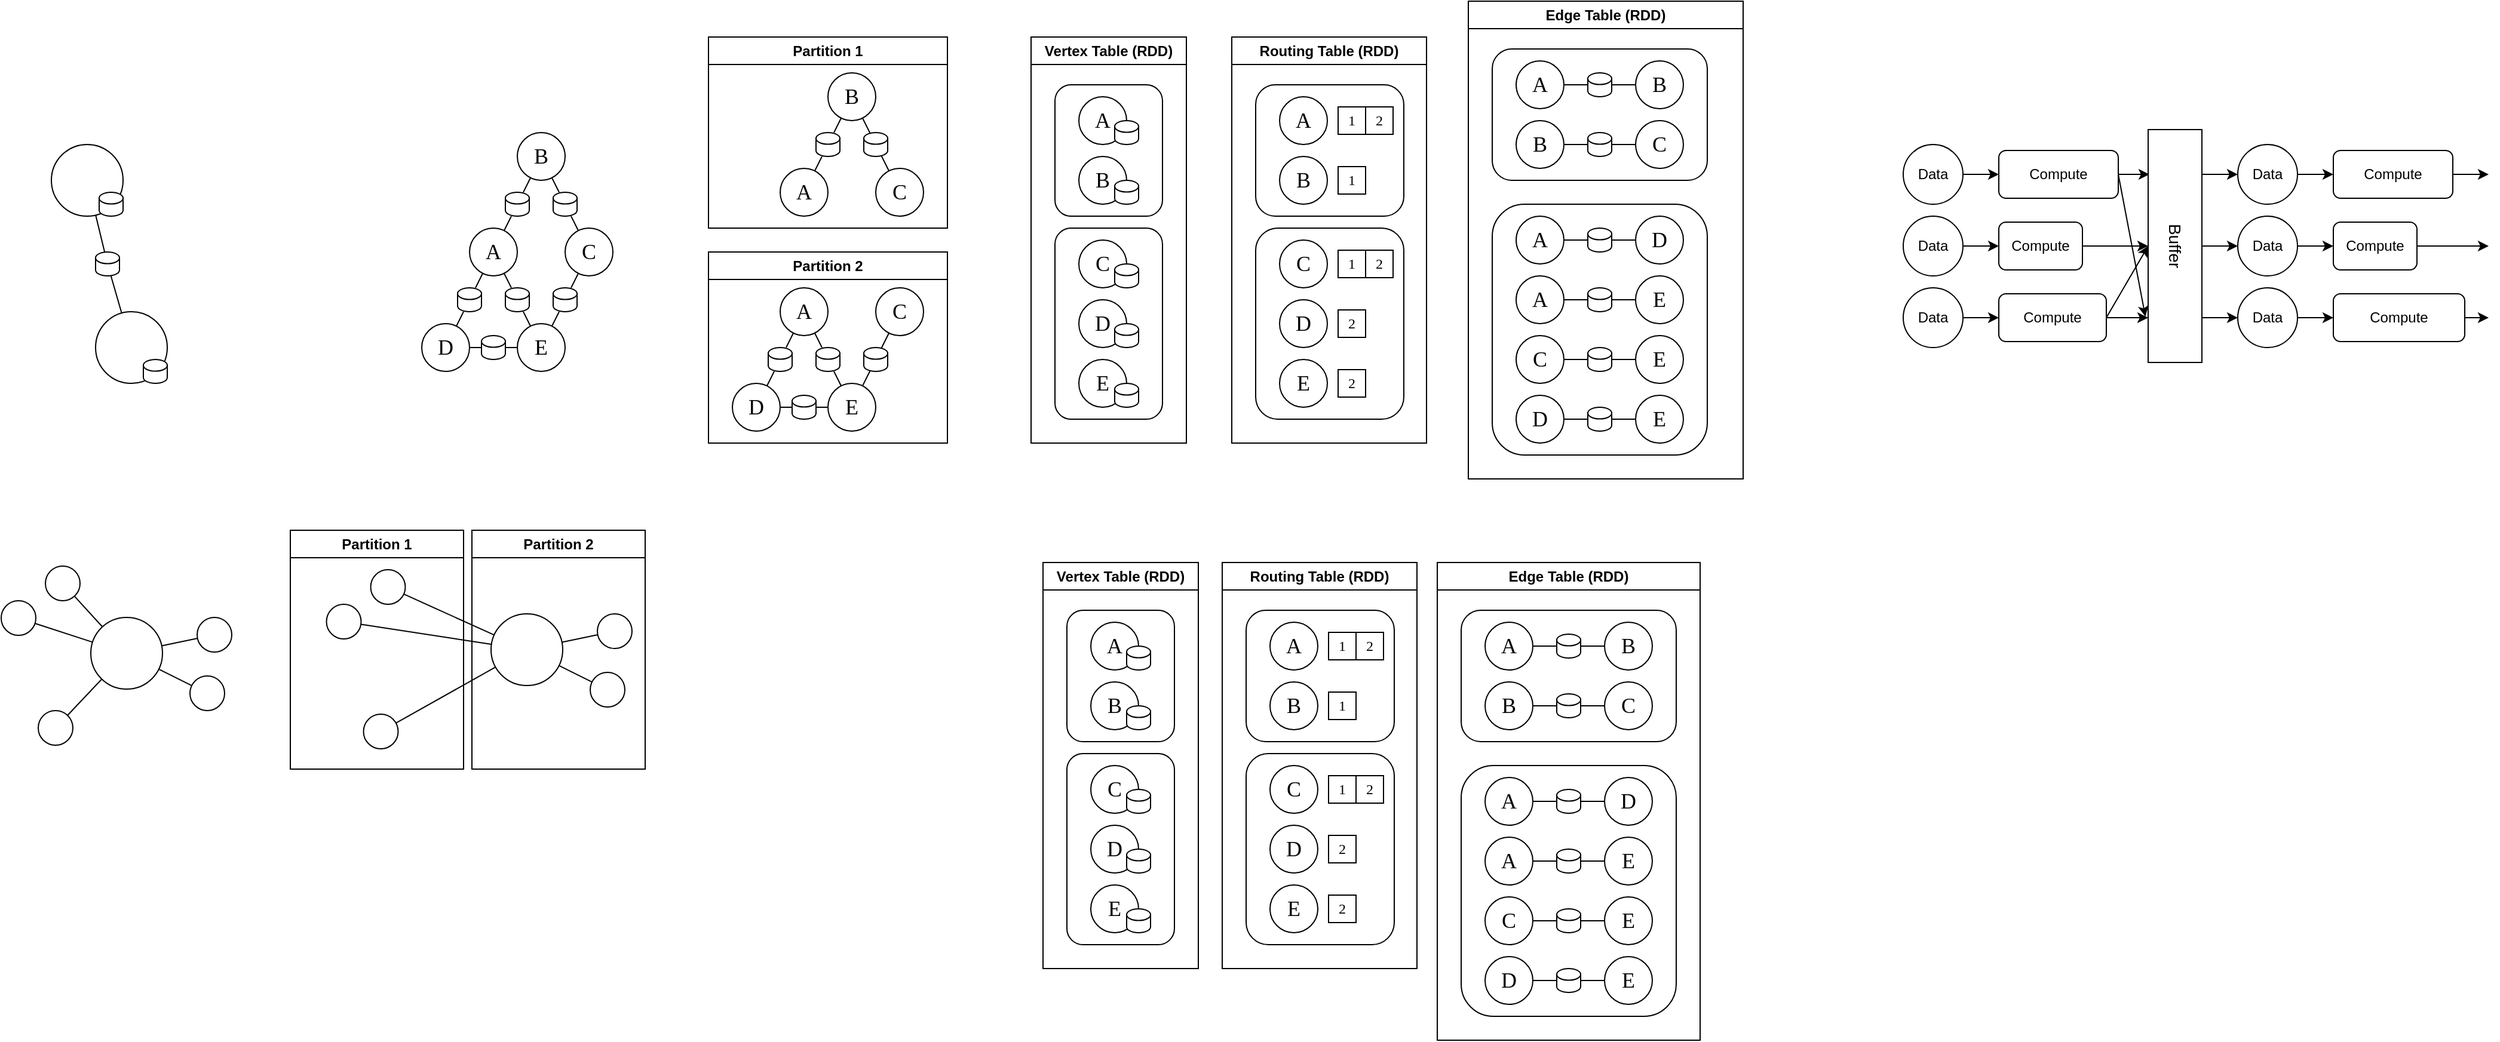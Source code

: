 <mxfile version="21.6.2" type="github">
  <diagram name="Page-1" id="1IOZiHgla6m4dTyVtpX0">
    <mxGraphModel dx="1475" dy="478" grid="1" gridSize="10" guides="1" tooltips="1" connect="1" arrows="1" fold="1" page="0" pageScale="1" pageWidth="827" pageHeight="1169" math="0" shadow="0">
      <root>
        <mxCell id="0" />
        <mxCell id="1" parent="0" />
        <mxCell id="eN5ll1cdRL_flHKws0ug-1" value="&lt;font style=&quot;font-size: 18px;&quot; face=&quot;Times New Roman&quot;&gt;A&lt;/font&gt;" style="ellipse;whiteSpace=wrap;html=1;aspect=fixed;" vertex="1" parent="1">
          <mxGeometry x="120" y="200" width="40" height="40" as="geometry" />
        </mxCell>
        <mxCell id="eN5ll1cdRL_flHKws0ug-3" value="&lt;font style=&quot;font-size: 18px;&quot; face=&quot;Times New Roman&quot;&gt;B&lt;/font&gt;" style="ellipse;whiteSpace=wrap;html=1;aspect=fixed;" vertex="1" parent="1">
          <mxGeometry x="160" y="120" width="40" height="40" as="geometry" />
        </mxCell>
        <mxCell id="eN5ll1cdRL_flHKws0ug-4" value="&lt;font style=&quot;font-size: 18px;&quot; face=&quot;Times New Roman&quot;&gt;C&lt;/font&gt;" style="ellipse;whiteSpace=wrap;html=1;aspect=fixed;" vertex="1" parent="1">
          <mxGeometry x="200" y="200" width="40" height="40" as="geometry" />
        </mxCell>
        <mxCell id="eN5ll1cdRL_flHKws0ug-6" value="" style="endArrow=none;html=1;rounded=0;" edge="1" parent="1" source="eN5ll1cdRL_flHKws0ug-39" target="eN5ll1cdRL_flHKws0ug-3">
          <mxGeometry width="50" height="50" relative="1" as="geometry">
            <mxPoint x="20" y="250" as="sourcePoint" />
            <mxPoint x="70" y="200" as="targetPoint" />
          </mxGeometry>
        </mxCell>
        <mxCell id="eN5ll1cdRL_flHKws0ug-7" value="&lt;font style=&quot;font-size: 18px;&quot; face=&quot;Times New Roman&quot;&gt;D&lt;/font&gt;" style="ellipse;whiteSpace=wrap;html=1;aspect=fixed;" vertex="1" parent="1">
          <mxGeometry x="80" y="280" width="40" height="40" as="geometry" />
        </mxCell>
        <mxCell id="eN5ll1cdRL_flHKws0ug-8" value="&lt;font style=&quot;font-size: 18px;&quot; face=&quot;Times New Roman&quot;&gt;E&lt;/font&gt;" style="ellipse;whiteSpace=wrap;html=1;aspect=fixed;" vertex="1" parent="1">
          <mxGeometry x="160" y="280" width="40" height="40" as="geometry" />
        </mxCell>
        <mxCell id="eN5ll1cdRL_flHKws0ug-9" value="" style="endArrow=none;html=1;rounded=0;" edge="1" parent="1" source="eN5ll1cdRL_flHKws0ug-52" target="eN5ll1cdRL_flHKws0ug-3">
          <mxGeometry width="50" height="50" relative="1" as="geometry">
            <mxPoint x="150" y="210" as="sourcePoint" />
            <mxPoint x="150" y="130" as="targetPoint" />
          </mxGeometry>
        </mxCell>
        <mxCell id="eN5ll1cdRL_flHKws0ug-10" value="" style="endArrow=none;html=1;rounded=0;" edge="1" parent="1" source="eN5ll1cdRL_flHKws0ug-58" target="eN5ll1cdRL_flHKws0ug-1">
          <mxGeometry width="50" height="50" relative="1" as="geometry">
            <mxPoint x="256" y="216" as="sourcePoint" />
            <mxPoint x="164" y="124" as="targetPoint" />
          </mxGeometry>
        </mxCell>
        <mxCell id="eN5ll1cdRL_flHKws0ug-11" value="" style="endArrow=none;html=1;rounded=0;" edge="1" parent="1" source="eN5ll1cdRL_flHKws0ug-56" target="eN5ll1cdRL_flHKws0ug-1">
          <mxGeometry width="50" height="50" relative="1" as="geometry">
            <mxPoint x="261" y="212" as="sourcePoint" />
            <mxPoint x="219" y="128" as="targetPoint" />
          </mxGeometry>
        </mxCell>
        <mxCell id="eN5ll1cdRL_flHKws0ug-12" value="" style="endArrow=none;html=1;rounded=0;" edge="1" parent="1" source="eN5ll1cdRL_flHKws0ug-54" target="eN5ll1cdRL_flHKws0ug-4">
          <mxGeometry width="50" height="50" relative="1" as="geometry">
            <mxPoint x="201" y="332" as="sourcePoint" />
            <mxPoint x="159" y="248" as="targetPoint" />
          </mxGeometry>
        </mxCell>
        <mxCell id="eN5ll1cdRL_flHKws0ug-13" value="" style="endArrow=none;html=1;rounded=0;" edge="1" parent="1" source="eN5ll1cdRL_flHKws0ug-60" target="eN5ll1cdRL_flHKws0ug-7">
          <mxGeometry width="50" height="50" relative="1" as="geometry">
            <mxPoint x="219" y="332" as="sourcePoint" />
            <mxPoint x="261" y="248" as="targetPoint" />
          </mxGeometry>
        </mxCell>
        <mxCell id="eN5ll1cdRL_flHKws0ug-15" value="Partition 1" style="swimlane;whiteSpace=wrap;html=1;" vertex="1" parent="1">
          <mxGeometry x="320" y="40" width="200" height="160" as="geometry" />
        </mxCell>
        <mxCell id="eN5ll1cdRL_flHKws0ug-18" value="&lt;font style=&quot;font-size: 18px;&quot; face=&quot;Times New Roman&quot;&gt;A&lt;/font&gt;" style="ellipse;whiteSpace=wrap;html=1;aspect=fixed;" vertex="1" parent="eN5ll1cdRL_flHKws0ug-15">
          <mxGeometry x="60" y="110" width="40" height="40" as="geometry" />
        </mxCell>
        <mxCell id="eN5ll1cdRL_flHKws0ug-19" value="&lt;font style=&quot;font-size: 18px;&quot; face=&quot;Times New Roman&quot;&gt;B&lt;/font&gt;" style="ellipse;whiteSpace=wrap;html=1;aspect=fixed;" vertex="1" parent="eN5ll1cdRL_flHKws0ug-15">
          <mxGeometry x="100" y="30" width="40" height="40" as="geometry" />
        </mxCell>
        <mxCell id="eN5ll1cdRL_flHKws0ug-20" value="&lt;font style=&quot;font-size: 18px;&quot; face=&quot;Times New Roman&quot;&gt;C&lt;/font&gt;" style="ellipse;whiteSpace=wrap;html=1;aspect=fixed;" vertex="1" parent="eN5ll1cdRL_flHKws0ug-15">
          <mxGeometry x="140" y="110" width="40" height="40" as="geometry" />
        </mxCell>
        <mxCell id="eN5ll1cdRL_flHKws0ug-21" value="" style="endArrow=none;html=1;rounded=0;" edge="1" parent="eN5ll1cdRL_flHKws0ug-15" source="eN5ll1cdRL_flHKws0ug-62" target="eN5ll1cdRL_flHKws0ug-19">
          <mxGeometry width="50" height="50" relative="1" as="geometry">
            <mxPoint x="-40" y="160" as="sourcePoint" />
            <mxPoint x="10" y="110" as="targetPoint" />
          </mxGeometry>
        </mxCell>
        <mxCell id="eN5ll1cdRL_flHKws0ug-22" value="" style="endArrow=none;html=1;rounded=0;" edge="1" parent="eN5ll1cdRL_flHKws0ug-15" source="eN5ll1cdRL_flHKws0ug-20" target="eN5ll1cdRL_flHKws0ug-19">
          <mxGeometry width="50" height="50" relative="1" as="geometry">
            <mxPoint x="90" y="120" as="sourcePoint" />
            <mxPoint x="90" y="40" as="targetPoint" />
          </mxGeometry>
        </mxCell>
        <mxCell id="eN5ll1cdRL_flHKws0ug-62" value="" style="shape=cylinder3;whiteSpace=wrap;html=1;boundedLbl=1;backgroundOutline=1;size=4.905;" vertex="1" parent="eN5ll1cdRL_flHKws0ug-15">
          <mxGeometry x="90" y="80" width="20" height="20" as="geometry" />
        </mxCell>
        <mxCell id="eN5ll1cdRL_flHKws0ug-63" value="" style="endArrow=none;html=1;rounded=0;" edge="1" parent="eN5ll1cdRL_flHKws0ug-15" source="eN5ll1cdRL_flHKws0ug-18" target="eN5ll1cdRL_flHKws0ug-62">
          <mxGeometry width="50" height="50" relative="1" as="geometry">
            <mxPoint x="409" y="152" as="sourcePoint" />
            <mxPoint x="431" y="108" as="targetPoint" />
          </mxGeometry>
        </mxCell>
        <mxCell id="eN5ll1cdRL_flHKws0ug-64" value="" style="shape=cylinder3;whiteSpace=wrap;html=1;boundedLbl=1;backgroundOutline=1;size=4.905;" vertex="1" parent="eN5ll1cdRL_flHKws0ug-15">
          <mxGeometry x="130" y="80" width="20" height="20" as="geometry" />
        </mxCell>
        <mxCell id="eN5ll1cdRL_flHKws0ug-24" value="Partition 2" style="swimlane;whiteSpace=wrap;html=1;" vertex="1" parent="1">
          <mxGeometry x="320" y="220" width="200" height="160" as="geometry" />
        </mxCell>
        <mxCell id="eN5ll1cdRL_flHKws0ug-30" value="&lt;font style=&quot;font-size: 18px;&quot; face=&quot;Times New Roman&quot;&gt;A&lt;/font&gt;" style="ellipse;whiteSpace=wrap;html=1;aspect=fixed;" vertex="1" parent="eN5ll1cdRL_flHKws0ug-24">
          <mxGeometry x="60" y="30" width="40" height="40" as="geometry" />
        </mxCell>
        <mxCell id="eN5ll1cdRL_flHKws0ug-31" value="&lt;font style=&quot;font-size: 18px;&quot; face=&quot;Times New Roman&quot;&gt;C&lt;/font&gt;" style="ellipse;whiteSpace=wrap;html=1;aspect=fixed;" vertex="1" parent="eN5ll1cdRL_flHKws0ug-24">
          <mxGeometry x="140" y="30" width="40" height="40" as="geometry" />
        </mxCell>
        <mxCell id="eN5ll1cdRL_flHKws0ug-32" value="&lt;font style=&quot;font-size: 18px;&quot; face=&quot;Times New Roman&quot;&gt;D&lt;/font&gt;" style="ellipse;whiteSpace=wrap;html=1;aspect=fixed;" vertex="1" parent="eN5ll1cdRL_flHKws0ug-24">
          <mxGeometry x="20" y="110" width="40" height="40" as="geometry" />
        </mxCell>
        <mxCell id="eN5ll1cdRL_flHKws0ug-33" value="&lt;font style=&quot;font-size: 18px;&quot; face=&quot;Times New Roman&quot;&gt;E&lt;/font&gt;" style="ellipse;whiteSpace=wrap;html=1;aspect=fixed;" vertex="1" parent="eN5ll1cdRL_flHKws0ug-24">
          <mxGeometry x="100" y="110" width="40" height="40" as="geometry" />
        </mxCell>
        <mxCell id="eN5ll1cdRL_flHKws0ug-34" value="" style="endArrow=none;html=1;rounded=0;" edge="1" parent="eN5ll1cdRL_flHKws0ug-24" source="eN5ll1cdRL_flHKws0ug-65" target="eN5ll1cdRL_flHKws0ug-30">
          <mxGeometry width="50" height="50" relative="1" as="geometry">
            <mxPoint x="196" y="46" as="sourcePoint" />
            <mxPoint x="104" y="-46" as="targetPoint" />
          </mxGeometry>
        </mxCell>
        <mxCell id="eN5ll1cdRL_flHKws0ug-35" value="" style="endArrow=none;html=1;rounded=0;" edge="1" parent="eN5ll1cdRL_flHKws0ug-24" source="eN5ll1cdRL_flHKws0ug-67" target="eN5ll1cdRL_flHKws0ug-30">
          <mxGeometry width="50" height="50" relative="1" as="geometry">
            <mxPoint x="201" y="42" as="sourcePoint" />
            <mxPoint x="159" y="-42" as="targetPoint" />
          </mxGeometry>
        </mxCell>
        <mxCell id="eN5ll1cdRL_flHKws0ug-36" value="" style="endArrow=none;html=1;rounded=0;" edge="1" parent="eN5ll1cdRL_flHKws0ug-24" source="eN5ll1cdRL_flHKws0ug-33" target="eN5ll1cdRL_flHKws0ug-31">
          <mxGeometry width="50" height="50" relative="1" as="geometry">
            <mxPoint x="141" y="162" as="sourcePoint" />
            <mxPoint x="99" y="78" as="targetPoint" />
          </mxGeometry>
        </mxCell>
        <mxCell id="eN5ll1cdRL_flHKws0ug-37" value="" style="endArrow=none;html=1;rounded=0;" edge="1" parent="eN5ll1cdRL_flHKws0ug-24" source="eN5ll1cdRL_flHKws0ug-70" target="eN5ll1cdRL_flHKws0ug-32">
          <mxGeometry width="50" height="50" relative="1" as="geometry">
            <mxPoint x="159" y="162" as="sourcePoint" />
            <mxPoint x="201" y="78" as="targetPoint" />
          </mxGeometry>
        </mxCell>
        <mxCell id="eN5ll1cdRL_flHKws0ug-65" value="" style="shape=cylinder3;whiteSpace=wrap;html=1;boundedLbl=1;backgroundOutline=1;size=4.905;" vertex="1" parent="eN5ll1cdRL_flHKws0ug-24">
          <mxGeometry x="50" y="80" width="20" height="20" as="geometry" />
        </mxCell>
        <mxCell id="eN5ll1cdRL_flHKws0ug-66" value="" style="endArrow=none;html=1;rounded=0;" edge="1" parent="eN5ll1cdRL_flHKws0ug-24" source="eN5ll1cdRL_flHKws0ug-32" target="eN5ll1cdRL_flHKws0ug-65">
          <mxGeometry width="50" height="50" relative="1" as="geometry">
            <mxPoint x="369" y="332" as="sourcePoint" />
            <mxPoint x="391" y="288" as="targetPoint" />
          </mxGeometry>
        </mxCell>
        <mxCell id="eN5ll1cdRL_flHKws0ug-67" value="" style="shape=cylinder3;whiteSpace=wrap;html=1;boundedLbl=1;backgroundOutline=1;size=4.905;" vertex="1" parent="eN5ll1cdRL_flHKws0ug-24">
          <mxGeometry x="90" y="80" width="20" height="20" as="geometry" />
        </mxCell>
        <mxCell id="eN5ll1cdRL_flHKws0ug-68" value="" style="endArrow=none;html=1;rounded=0;" edge="1" parent="eN5ll1cdRL_flHKws0ug-24" source="eN5ll1cdRL_flHKws0ug-33" target="eN5ll1cdRL_flHKws0ug-67">
          <mxGeometry width="50" height="50" relative="1" as="geometry">
            <mxPoint x="431" y="332" as="sourcePoint" />
            <mxPoint x="409" y="288" as="targetPoint" />
          </mxGeometry>
        </mxCell>
        <mxCell id="eN5ll1cdRL_flHKws0ug-69" value="" style="shape=cylinder3;whiteSpace=wrap;html=1;boundedLbl=1;backgroundOutline=1;size=4.905;" vertex="1" parent="eN5ll1cdRL_flHKws0ug-24">
          <mxGeometry x="130" y="80" width="20" height="20" as="geometry" />
        </mxCell>
        <mxCell id="eN5ll1cdRL_flHKws0ug-70" value="" style="shape=cylinder3;whiteSpace=wrap;html=1;boundedLbl=1;backgroundOutline=1;size=4.905;" vertex="1" parent="eN5ll1cdRL_flHKws0ug-24">
          <mxGeometry x="70" y="120" width="20" height="20" as="geometry" />
        </mxCell>
        <mxCell id="eN5ll1cdRL_flHKws0ug-71" value="" style="endArrow=none;html=1;rounded=0;" edge="1" parent="eN5ll1cdRL_flHKws0ug-24" source="eN5ll1cdRL_flHKws0ug-33" target="eN5ll1cdRL_flHKws0ug-70">
          <mxGeometry width="50" height="50" relative="1" as="geometry">
            <mxPoint x="420" y="350" as="sourcePoint" />
            <mxPoint x="380" y="350" as="targetPoint" />
          </mxGeometry>
        </mxCell>
        <mxCell id="eN5ll1cdRL_flHKws0ug-51" value="" style="endArrow=none;html=1;rounded=0;" edge="1" parent="1" source="eN5ll1cdRL_flHKws0ug-1" target="eN5ll1cdRL_flHKws0ug-39">
          <mxGeometry width="50" height="50" relative="1" as="geometry">
            <mxPoint x="149" y="202" as="sourcePoint" />
            <mxPoint x="171" y="158" as="targetPoint" />
          </mxGeometry>
        </mxCell>
        <mxCell id="eN5ll1cdRL_flHKws0ug-39" value="" style="shape=cylinder3;whiteSpace=wrap;html=1;boundedLbl=1;backgroundOutline=1;size=4.905;" vertex="1" parent="1">
          <mxGeometry x="150" y="170" width="20" height="20" as="geometry" />
        </mxCell>
        <mxCell id="eN5ll1cdRL_flHKws0ug-53" value="" style="endArrow=none;html=1;rounded=0;" edge="1" parent="1" source="eN5ll1cdRL_flHKws0ug-4" target="eN5ll1cdRL_flHKws0ug-52">
          <mxGeometry width="50" height="50" relative="1" as="geometry">
            <mxPoint x="211" y="202" as="sourcePoint" />
            <mxPoint x="189" y="158" as="targetPoint" />
          </mxGeometry>
        </mxCell>
        <mxCell id="eN5ll1cdRL_flHKws0ug-52" value="" style="shape=cylinder3;whiteSpace=wrap;html=1;boundedLbl=1;backgroundOutline=1;size=4.905;" vertex="1" parent="1">
          <mxGeometry x="190" y="170" width="20" height="20" as="geometry" />
        </mxCell>
        <mxCell id="eN5ll1cdRL_flHKws0ug-55" value="" style="endArrow=none;html=1;rounded=0;" edge="1" parent="1" source="eN5ll1cdRL_flHKws0ug-8" target="eN5ll1cdRL_flHKws0ug-54">
          <mxGeometry width="50" height="50" relative="1" as="geometry">
            <mxPoint x="189" y="282" as="sourcePoint" />
            <mxPoint x="211" y="238" as="targetPoint" />
          </mxGeometry>
        </mxCell>
        <mxCell id="eN5ll1cdRL_flHKws0ug-54" value="" style="shape=cylinder3;whiteSpace=wrap;html=1;boundedLbl=1;backgroundOutline=1;size=4.905;" vertex="1" parent="1">
          <mxGeometry x="190" y="250" width="20" height="20" as="geometry" />
        </mxCell>
        <mxCell id="eN5ll1cdRL_flHKws0ug-57" value="" style="endArrow=none;html=1;rounded=0;" edge="1" parent="1" source="eN5ll1cdRL_flHKws0ug-8" target="eN5ll1cdRL_flHKws0ug-56">
          <mxGeometry width="50" height="50" relative="1" as="geometry">
            <mxPoint x="171" y="282" as="sourcePoint" />
            <mxPoint x="149" y="238" as="targetPoint" />
          </mxGeometry>
        </mxCell>
        <mxCell id="eN5ll1cdRL_flHKws0ug-56" value="" style="shape=cylinder3;whiteSpace=wrap;html=1;boundedLbl=1;backgroundOutline=1;size=4.905;" vertex="1" parent="1">
          <mxGeometry x="150" y="250" width="20" height="20" as="geometry" />
        </mxCell>
        <mxCell id="eN5ll1cdRL_flHKws0ug-59" value="" style="endArrow=none;html=1;rounded=0;" edge="1" parent="1" source="eN5ll1cdRL_flHKws0ug-7" target="eN5ll1cdRL_flHKws0ug-58">
          <mxGeometry width="50" height="50" relative="1" as="geometry">
            <mxPoint x="109" y="282" as="sourcePoint" />
            <mxPoint x="131" y="238" as="targetPoint" />
          </mxGeometry>
        </mxCell>
        <mxCell id="eN5ll1cdRL_flHKws0ug-58" value="" style="shape=cylinder3;whiteSpace=wrap;html=1;boundedLbl=1;backgroundOutline=1;size=4.905;" vertex="1" parent="1">
          <mxGeometry x="110" y="250" width="20" height="20" as="geometry" />
        </mxCell>
        <mxCell id="eN5ll1cdRL_flHKws0ug-61" value="" style="endArrow=none;html=1;rounded=0;" edge="1" parent="1" source="eN5ll1cdRL_flHKws0ug-8" target="eN5ll1cdRL_flHKws0ug-60">
          <mxGeometry width="50" height="50" relative="1" as="geometry">
            <mxPoint x="160" y="300" as="sourcePoint" />
            <mxPoint x="120" y="300" as="targetPoint" />
          </mxGeometry>
        </mxCell>
        <mxCell id="eN5ll1cdRL_flHKws0ug-60" value="" style="shape=cylinder3;whiteSpace=wrap;html=1;boundedLbl=1;backgroundOutline=1;size=4.905;" vertex="1" parent="1">
          <mxGeometry x="130" y="290" width="20" height="20" as="geometry" />
        </mxCell>
        <mxCell id="eN5ll1cdRL_flHKws0ug-73" value="" style="ellipse;whiteSpace=wrap;html=1;aspect=fixed;" vertex="1" parent="1">
          <mxGeometry x="-230" y="130" width="60" height="60" as="geometry" />
        </mxCell>
        <mxCell id="eN5ll1cdRL_flHKws0ug-74" value="" style="ellipse;whiteSpace=wrap;html=1;aspect=fixed;" vertex="1" parent="1">
          <mxGeometry x="-193" y="270" width="60" height="60" as="geometry" />
        </mxCell>
        <mxCell id="eN5ll1cdRL_flHKws0ug-76" value="" style="endArrow=none;html=1;rounded=0;" edge="1" parent="1" source="eN5ll1cdRL_flHKws0ug-84" target="eN5ll1cdRL_flHKws0ug-73">
          <mxGeometry width="50" height="50" relative="1" as="geometry">
            <mxPoint x="-140" y="160" as="sourcePoint" />
            <mxPoint x="-170" y="130" as="targetPoint" />
          </mxGeometry>
        </mxCell>
        <mxCell id="eN5ll1cdRL_flHKws0ug-82" value="" style="shape=cylinder3;whiteSpace=wrap;html=1;boundedLbl=1;backgroundOutline=1;size=4.905;" vertex="1" parent="1">
          <mxGeometry x="-190" y="170" width="20" height="20" as="geometry" />
        </mxCell>
        <mxCell id="eN5ll1cdRL_flHKws0ug-83" value="" style="shape=cylinder3;whiteSpace=wrap;html=1;boundedLbl=1;backgroundOutline=1;size=4.905;" vertex="1" parent="1">
          <mxGeometry x="-153" y="310" width="20" height="20" as="geometry" />
        </mxCell>
        <mxCell id="eN5ll1cdRL_flHKws0ug-85" value="" style="endArrow=none;html=1;rounded=0;" edge="1" parent="1" source="eN5ll1cdRL_flHKws0ug-74" target="eN5ll1cdRL_flHKws0ug-84">
          <mxGeometry width="50" height="50" relative="1" as="geometry">
            <mxPoint x="-171" y="271" as="sourcePoint" />
            <mxPoint x="-192" y="189" as="targetPoint" />
          </mxGeometry>
        </mxCell>
        <mxCell id="eN5ll1cdRL_flHKws0ug-84" value="" style="shape=cylinder3;whiteSpace=wrap;html=1;boundedLbl=1;backgroundOutline=1;size=4.905;" vertex="1" parent="1">
          <mxGeometry x="-193" y="220" width="20" height="20" as="geometry" />
        </mxCell>
        <mxCell id="eN5ll1cdRL_flHKws0ug-86" value="Vertex Table (RDD)" style="swimlane;whiteSpace=wrap;html=1;" vertex="1" parent="1">
          <mxGeometry x="590" y="40" width="130" height="340" as="geometry" />
        </mxCell>
        <mxCell id="eN5ll1cdRL_flHKws0ug-93" value="" style="rounded=1;whiteSpace=wrap;html=1;" vertex="1" parent="eN5ll1cdRL_flHKws0ug-86">
          <mxGeometry x="20" y="40" width="90" height="110" as="geometry" />
        </mxCell>
        <mxCell id="eN5ll1cdRL_flHKws0ug-87" value="&lt;font style=&quot;font-size: 18px;&quot; face=&quot;Times New Roman&quot;&gt;A&lt;/font&gt;" style="ellipse;whiteSpace=wrap;html=1;aspect=fixed;" vertex="1" parent="eN5ll1cdRL_flHKws0ug-86">
          <mxGeometry x="40" y="50" width="40" height="40" as="geometry" />
        </mxCell>
        <mxCell id="eN5ll1cdRL_flHKws0ug-88" value="" style="shape=cylinder3;whiteSpace=wrap;html=1;boundedLbl=1;backgroundOutline=1;size=4.905;" vertex="1" parent="eN5ll1cdRL_flHKws0ug-86">
          <mxGeometry x="70" y="70" width="20" height="20" as="geometry" />
        </mxCell>
        <mxCell id="eN5ll1cdRL_flHKws0ug-91" value="&lt;font style=&quot;font-size: 18px;&quot; face=&quot;Times New Roman&quot;&gt;B&lt;/font&gt;" style="ellipse;whiteSpace=wrap;html=1;aspect=fixed;" vertex="1" parent="eN5ll1cdRL_flHKws0ug-86">
          <mxGeometry x="40" y="100" width="40" height="40" as="geometry" />
        </mxCell>
        <mxCell id="eN5ll1cdRL_flHKws0ug-92" value="" style="shape=cylinder3;whiteSpace=wrap;html=1;boundedLbl=1;backgroundOutline=1;size=4.905;" vertex="1" parent="eN5ll1cdRL_flHKws0ug-86">
          <mxGeometry x="70" y="120" width="20" height="20" as="geometry" />
        </mxCell>
        <mxCell id="eN5ll1cdRL_flHKws0ug-94" value="" style="rounded=1;whiteSpace=wrap;html=1;" vertex="1" parent="eN5ll1cdRL_flHKws0ug-86">
          <mxGeometry x="20" y="160" width="90" height="160" as="geometry" />
        </mxCell>
        <mxCell id="eN5ll1cdRL_flHKws0ug-95" value="&lt;font style=&quot;font-size: 18px;&quot; face=&quot;Times New Roman&quot;&gt;C&lt;/font&gt;" style="ellipse;whiteSpace=wrap;html=1;aspect=fixed;" vertex="1" parent="eN5ll1cdRL_flHKws0ug-86">
          <mxGeometry x="40" y="170" width="40" height="40" as="geometry" />
        </mxCell>
        <mxCell id="eN5ll1cdRL_flHKws0ug-96" value="" style="shape=cylinder3;whiteSpace=wrap;html=1;boundedLbl=1;backgroundOutline=1;size=4.905;" vertex="1" parent="eN5ll1cdRL_flHKws0ug-86">
          <mxGeometry x="70" y="190" width="20" height="20" as="geometry" />
        </mxCell>
        <mxCell id="eN5ll1cdRL_flHKws0ug-97" value="&lt;font style=&quot;font-size: 18px;&quot; face=&quot;Times New Roman&quot;&gt;D&lt;/font&gt;" style="ellipse;whiteSpace=wrap;html=1;aspect=fixed;" vertex="1" parent="eN5ll1cdRL_flHKws0ug-86">
          <mxGeometry x="40" y="220" width="40" height="40" as="geometry" />
        </mxCell>
        <mxCell id="eN5ll1cdRL_flHKws0ug-98" value="" style="shape=cylinder3;whiteSpace=wrap;html=1;boundedLbl=1;backgroundOutline=1;size=4.905;" vertex="1" parent="eN5ll1cdRL_flHKws0ug-86">
          <mxGeometry x="70" y="240" width="20" height="20" as="geometry" />
        </mxCell>
        <mxCell id="eN5ll1cdRL_flHKws0ug-99" value="&lt;font style=&quot;font-size: 18px;&quot; face=&quot;Times New Roman&quot;&gt;E&lt;/font&gt;" style="ellipse;whiteSpace=wrap;html=1;aspect=fixed;" vertex="1" parent="eN5ll1cdRL_flHKws0ug-86">
          <mxGeometry x="40" y="270" width="40" height="40" as="geometry" />
        </mxCell>
        <mxCell id="eN5ll1cdRL_flHKws0ug-100" value="" style="shape=cylinder3;whiteSpace=wrap;html=1;boundedLbl=1;backgroundOutline=1;size=4.905;" vertex="1" parent="eN5ll1cdRL_flHKws0ug-86">
          <mxGeometry x="70" y="290" width="20" height="20" as="geometry" />
        </mxCell>
        <mxCell id="eN5ll1cdRL_flHKws0ug-102" value="Edge Table (RDD)" style="swimlane;whiteSpace=wrap;html=1;" vertex="1" parent="1">
          <mxGeometry x="956" y="10" width="230" height="400" as="geometry" />
        </mxCell>
        <mxCell id="eN5ll1cdRL_flHKws0ug-103" value="" style="rounded=1;whiteSpace=wrap;html=1;" vertex="1" parent="eN5ll1cdRL_flHKws0ug-102">
          <mxGeometry x="20" y="40" width="180" height="110" as="geometry" />
        </mxCell>
        <mxCell id="eN5ll1cdRL_flHKws0ug-104" value="&lt;font style=&quot;font-size: 18px;&quot; face=&quot;Times New Roman&quot;&gt;A&lt;/font&gt;" style="ellipse;whiteSpace=wrap;html=1;aspect=fixed;" vertex="1" parent="eN5ll1cdRL_flHKws0ug-102">
          <mxGeometry x="40" y="50" width="40" height="40" as="geometry" />
        </mxCell>
        <mxCell id="eN5ll1cdRL_flHKws0ug-106" value="&lt;font style=&quot;font-size: 18px;&quot; face=&quot;Times New Roman&quot;&gt;B&lt;/font&gt;" style="ellipse;whiteSpace=wrap;html=1;aspect=fixed;" vertex="1" parent="eN5ll1cdRL_flHKws0ug-102">
          <mxGeometry x="40" y="100" width="40" height="40" as="geometry" />
        </mxCell>
        <mxCell id="eN5ll1cdRL_flHKws0ug-108" value="" style="rounded=1;whiteSpace=wrap;html=1;" vertex="1" parent="eN5ll1cdRL_flHKws0ug-102">
          <mxGeometry x="20" y="170" width="180" height="210" as="geometry" />
        </mxCell>
        <mxCell id="eN5ll1cdRL_flHKws0ug-109" value="&lt;font style=&quot;font-size: 18px;&quot; face=&quot;Times New Roman&quot;&gt;A&lt;/font&gt;" style="ellipse;whiteSpace=wrap;html=1;aspect=fixed;" vertex="1" parent="eN5ll1cdRL_flHKws0ug-102">
          <mxGeometry x="40" y="180" width="40" height="40" as="geometry" />
        </mxCell>
        <mxCell id="eN5ll1cdRL_flHKws0ug-111" value="&lt;font style=&quot;font-size: 18px;&quot; face=&quot;Times New Roman&quot;&gt;A&lt;/font&gt;" style="ellipse;whiteSpace=wrap;html=1;aspect=fixed;" vertex="1" parent="eN5ll1cdRL_flHKws0ug-102">
          <mxGeometry x="40" y="230" width="40" height="40" as="geometry" />
        </mxCell>
        <mxCell id="eN5ll1cdRL_flHKws0ug-113" value="&lt;font style=&quot;font-size: 18px;&quot; face=&quot;Times New Roman&quot;&gt;C&lt;/font&gt;" style="ellipse;whiteSpace=wrap;html=1;aspect=fixed;" vertex="1" parent="eN5ll1cdRL_flHKws0ug-102">
          <mxGeometry x="40" y="280" width="40" height="40" as="geometry" />
        </mxCell>
        <mxCell id="eN5ll1cdRL_flHKws0ug-115" value="&lt;font style=&quot;font-size: 18px;&quot; face=&quot;Times New Roman&quot;&gt;B&lt;/font&gt;" style="ellipse;whiteSpace=wrap;html=1;aspect=fixed;" vertex="1" parent="eN5ll1cdRL_flHKws0ug-102">
          <mxGeometry x="140" y="50" width="40" height="40" as="geometry" />
        </mxCell>
        <mxCell id="eN5ll1cdRL_flHKws0ug-116" value="&lt;font style=&quot;font-size: 18px;&quot; face=&quot;Times New Roman&quot;&gt;C&lt;/font&gt;" style="ellipse;whiteSpace=wrap;html=1;aspect=fixed;" vertex="1" parent="eN5ll1cdRL_flHKws0ug-102">
          <mxGeometry x="140" y="100" width="40" height="40" as="geometry" />
        </mxCell>
        <mxCell id="eN5ll1cdRL_flHKws0ug-119" value="&lt;font style=&quot;font-size: 18px;&quot; face=&quot;Times New Roman&quot;&gt;D&lt;/font&gt;" style="ellipse;whiteSpace=wrap;html=1;aspect=fixed;" vertex="1" parent="eN5ll1cdRL_flHKws0ug-102">
          <mxGeometry x="40" y="330" width="40" height="40" as="geometry" />
        </mxCell>
        <mxCell id="eN5ll1cdRL_flHKws0ug-120" value="&lt;font style=&quot;font-size: 18px;&quot; face=&quot;Times New Roman&quot;&gt;D&lt;/font&gt;" style="ellipse;whiteSpace=wrap;html=1;aspect=fixed;" vertex="1" parent="eN5ll1cdRL_flHKws0ug-102">
          <mxGeometry x="140" y="180" width="40" height="40" as="geometry" />
        </mxCell>
        <mxCell id="eN5ll1cdRL_flHKws0ug-121" value="&lt;font style=&quot;font-size: 18px;&quot; face=&quot;Times New Roman&quot;&gt;E&lt;/font&gt;" style="ellipse;whiteSpace=wrap;html=1;aspect=fixed;" vertex="1" parent="eN5ll1cdRL_flHKws0ug-102">
          <mxGeometry x="140" y="230" width="40" height="40" as="geometry" />
        </mxCell>
        <mxCell id="eN5ll1cdRL_flHKws0ug-122" value="&lt;font style=&quot;font-size: 18px;&quot; face=&quot;Times New Roman&quot;&gt;E&lt;/font&gt;" style="ellipse;whiteSpace=wrap;html=1;aspect=fixed;" vertex="1" parent="eN5ll1cdRL_flHKws0ug-102">
          <mxGeometry x="140" y="280" width="40" height="40" as="geometry" />
        </mxCell>
        <mxCell id="eN5ll1cdRL_flHKws0ug-123" value="&lt;font style=&quot;font-size: 18px;&quot; face=&quot;Times New Roman&quot;&gt;E&lt;/font&gt;" style="ellipse;whiteSpace=wrap;html=1;aspect=fixed;" vertex="1" parent="eN5ll1cdRL_flHKws0ug-102">
          <mxGeometry x="140" y="330" width="40" height="40" as="geometry" />
        </mxCell>
        <mxCell id="eN5ll1cdRL_flHKws0ug-126" value="" style="endArrow=none;html=1;rounded=0;entryX=1;entryY=0.5;entryDx=0;entryDy=0;exitX=0;exitY=0.5;exitDx=0;exitDy=0;" edge="1" parent="eN5ll1cdRL_flHKws0ug-102" source="eN5ll1cdRL_flHKws0ug-148" target="eN5ll1cdRL_flHKws0ug-104">
          <mxGeometry width="50" height="50" relative="1" as="geometry">
            <mxPoint x="310" y="210" as="sourcePoint" />
            <mxPoint x="360" y="160" as="targetPoint" />
          </mxGeometry>
        </mxCell>
        <mxCell id="eN5ll1cdRL_flHKws0ug-143" value="" style="endArrow=none;html=1;rounded=0;" edge="1" parent="eN5ll1cdRL_flHKws0ug-102" source="eN5ll1cdRL_flHKws0ug-150" target="eN5ll1cdRL_flHKws0ug-106">
          <mxGeometry width="50" height="50" relative="1" as="geometry">
            <mxPoint x="150" y="80" as="sourcePoint" />
            <mxPoint x="90" y="80" as="targetPoint" />
          </mxGeometry>
        </mxCell>
        <mxCell id="eN5ll1cdRL_flHKws0ug-144" value="" style="endArrow=none;html=1;rounded=0;" edge="1" parent="eN5ll1cdRL_flHKws0ug-102" source="eN5ll1cdRL_flHKws0ug-152" target="eN5ll1cdRL_flHKws0ug-109">
          <mxGeometry width="50" height="50" relative="1" as="geometry">
            <mxPoint x="160" y="90" as="sourcePoint" />
            <mxPoint x="100" y="90" as="targetPoint" />
          </mxGeometry>
        </mxCell>
        <mxCell id="eN5ll1cdRL_flHKws0ug-145" value="" style="endArrow=none;html=1;rounded=0;" edge="1" parent="eN5ll1cdRL_flHKws0ug-102" source="eN5ll1cdRL_flHKws0ug-121" target="eN5ll1cdRL_flHKws0ug-111">
          <mxGeometry width="50" height="50" relative="1" as="geometry">
            <mxPoint x="150" y="210" as="sourcePoint" />
            <mxPoint x="90" y="210" as="targetPoint" />
          </mxGeometry>
        </mxCell>
        <mxCell id="eN5ll1cdRL_flHKws0ug-146" value="" style="endArrow=none;html=1;rounded=0;" edge="1" parent="eN5ll1cdRL_flHKws0ug-102" source="eN5ll1cdRL_flHKws0ug-155" target="eN5ll1cdRL_flHKws0ug-113">
          <mxGeometry width="50" height="50" relative="1" as="geometry">
            <mxPoint x="150" y="260" as="sourcePoint" />
            <mxPoint x="90" y="260" as="targetPoint" />
          </mxGeometry>
        </mxCell>
        <mxCell id="eN5ll1cdRL_flHKws0ug-147" value="" style="endArrow=none;html=1;rounded=0;" edge="1" parent="eN5ll1cdRL_flHKws0ug-102" source="eN5ll1cdRL_flHKws0ug-157" target="eN5ll1cdRL_flHKws0ug-119">
          <mxGeometry width="50" height="50" relative="1" as="geometry">
            <mxPoint x="160" y="270" as="sourcePoint" />
            <mxPoint x="100" y="270" as="targetPoint" />
          </mxGeometry>
        </mxCell>
        <mxCell id="eN5ll1cdRL_flHKws0ug-148" value="" style="shape=cylinder3;whiteSpace=wrap;html=1;boundedLbl=1;backgroundOutline=1;size=4.905;" vertex="1" parent="eN5ll1cdRL_flHKws0ug-102">
          <mxGeometry x="100" y="60" width="20" height="20" as="geometry" />
        </mxCell>
        <mxCell id="eN5ll1cdRL_flHKws0ug-149" value="" style="endArrow=none;html=1;rounded=0;entryX=1;entryY=0.5;entryDx=0;entryDy=0;exitX=0;exitY=0.5;exitDx=0;exitDy=0;" edge="1" parent="eN5ll1cdRL_flHKws0ug-102" source="eN5ll1cdRL_flHKws0ug-115" target="eN5ll1cdRL_flHKws0ug-148">
          <mxGeometry width="50" height="50" relative="1" as="geometry">
            <mxPoint x="860" y="30" as="sourcePoint" />
            <mxPoint x="800" y="30" as="targetPoint" />
          </mxGeometry>
        </mxCell>
        <mxCell id="eN5ll1cdRL_flHKws0ug-150" value="" style="shape=cylinder3;whiteSpace=wrap;html=1;boundedLbl=1;backgroundOutline=1;size=4.905;" vertex="1" parent="eN5ll1cdRL_flHKws0ug-102">
          <mxGeometry x="100" y="110" width="20" height="20" as="geometry" />
        </mxCell>
        <mxCell id="eN5ll1cdRL_flHKws0ug-151" value="" style="endArrow=none;html=1;rounded=0;" edge="1" parent="eN5ll1cdRL_flHKws0ug-102" source="eN5ll1cdRL_flHKws0ug-116" target="eN5ll1cdRL_flHKws0ug-150">
          <mxGeometry width="50" height="50" relative="1" as="geometry">
            <mxPoint x="860" y="80" as="sourcePoint" />
            <mxPoint x="800" y="80" as="targetPoint" />
          </mxGeometry>
        </mxCell>
        <mxCell id="eN5ll1cdRL_flHKws0ug-152" value="" style="shape=cylinder3;whiteSpace=wrap;html=1;boundedLbl=1;backgroundOutline=1;size=4.905;" vertex="1" parent="eN5ll1cdRL_flHKws0ug-102">
          <mxGeometry x="100" y="190" width="20" height="20" as="geometry" />
        </mxCell>
        <mxCell id="eN5ll1cdRL_flHKws0ug-153" value="" style="endArrow=none;html=1;rounded=0;" edge="1" parent="eN5ll1cdRL_flHKws0ug-102" source="eN5ll1cdRL_flHKws0ug-120" target="eN5ll1cdRL_flHKws0ug-152">
          <mxGeometry width="50" height="50" relative="1" as="geometry">
            <mxPoint x="860" y="160" as="sourcePoint" />
            <mxPoint x="800" y="160" as="targetPoint" />
          </mxGeometry>
        </mxCell>
        <mxCell id="eN5ll1cdRL_flHKws0ug-154" value="" style="shape=cylinder3;whiteSpace=wrap;html=1;boundedLbl=1;backgroundOutline=1;size=4.905;" vertex="1" parent="eN5ll1cdRL_flHKws0ug-102">
          <mxGeometry x="100" y="240" width="20" height="20" as="geometry" />
        </mxCell>
        <mxCell id="eN5ll1cdRL_flHKws0ug-155" value="" style="shape=cylinder3;whiteSpace=wrap;html=1;boundedLbl=1;backgroundOutline=1;size=4.905;" vertex="1" parent="eN5ll1cdRL_flHKws0ug-102">
          <mxGeometry x="100" y="290" width="20" height="20" as="geometry" />
        </mxCell>
        <mxCell id="eN5ll1cdRL_flHKws0ug-156" value="" style="endArrow=none;html=1;rounded=0;" edge="1" parent="eN5ll1cdRL_flHKws0ug-102" source="eN5ll1cdRL_flHKws0ug-122" target="eN5ll1cdRL_flHKws0ug-155">
          <mxGeometry width="50" height="50" relative="1" as="geometry">
            <mxPoint x="860" y="260" as="sourcePoint" />
            <mxPoint x="800" y="260" as="targetPoint" />
          </mxGeometry>
        </mxCell>
        <mxCell id="eN5ll1cdRL_flHKws0ug-157" value="" style="shape=cylinder3;whiteSpace=wrap;html=1;boundedLbl=1;backgroundOutline=1;size=4.905;" vertex="1" parent="eN5ll1cdRL_flHKws0ug-102">
          <mxGeometry x="100" y="340" width="20" height="20" as="geometry" />
        </mxCell>
        <mxCell id="eN5ll1cdRL_flHKws0ug-158" value="" style="endArrow=none;html=1;rounded=0;" edge="1" parent="eN5ll1cdRL_flHKws0ug-102" source="eN5ll1cdRL_flHKws0ug-123" target="eN5ll1cdRL_flHKws0ug-157">
          <mxGeometry width="50" height="50" relative="1" as="geometry">
            <mxPoint x="860" y="310" as="sourcePoint" />
            <mxPoint x="800" y="310" as="targetPoint" />
          </mxGeometry>
        </mxCell>
        <mxCell id="eN5ll1cdRL_flHKws0ug-159" value="Routing Table (RDD)" style="swimlane;whiteSpace=wrap;html=1;" vertex="1" parent="1">
          <mxGeometry x="758" y="40" width="163" height="340" as="geometry" />
        </mxCell>
        <mxCell id="eN5ll1cdRL_flHKws0ug-160" value="" style="rounded=1;whiteSpace=wrap;html=1;" vertex="1" parent="eN5ll1cdRL_flHKws0ug-159">
          <mxGeometry x="20" y="40" width="124" height="110" as="geometry" />
        </mxCell>
        <mxCell id="eN5ll1cdRL_flHKws0ug-161" value="&lt;font style=&quot;font-size: 18px;&quot; face=&quot;Times New Roman&quot;&gt;A&lt;/font&gt;" style="ellipse;whiteSpace=wrap;html=1;aspect=fixed;" vertex="1" parent="eN5ll1cdRL_flHKws0ug-159">
          <mxGeometry x="40" y="50" width="40" height="40" as="geometry" />
        </mxCell>
        <mxCell id="eN5ll1cdRL_flHKws0ug-163" value="&lt;font style=&quot;font-size: 18px;&quot; face=&quot;Times New Roman&quot;&gt;B&lt;/font&gt;" style="ellipse;whiteSpace=wrap;html=1;aspect=fixed;" vertex="1" parent="eN5ll1cdRL_flHKws0ug-159">
          <mxGeometry x="40" y="100" width="40" height="40" as="geometry" />
        </mxCell>
        <mxCell id="eN5ll1cdRL_flHKws0ug-165" value="" style="rounded=1;whiteSpace=wrap;html=1;" vertex="1" parent="eN5ll1cdRL_flHKws0ug-159">
          <mxGeometry x="20" y="160" width="124" height="160" as="geometry" />
        </mxCell>
        <mxCell id="eN5ll1cdRL_flHKws0ug-166" value="&lt;font style=&quot;font-size: 18px;&quot; face=&quot;Times New Roman&quot;&gt;C&lt;/font&gt;" style="ellipse;whiteSpace=wrap;html=1;aspect=fixed;" vertex="1" parent="eN5ll1cdRL_flHKws0ug-159">
          <mxGeometry x="40" y="170" width="40" height="40" as="geometry" />
        </mxCell>
        <mxCell id="eN5ll1cdRL_flHKws0ug-168" value="&lt;font style=&quot;font-size: 18px;&quot; face=&quot;Times New Roman&quot;&gt;D&lt;/font&gt;" style="ellipse;whiteSpace=wrap;html=1;aspect=fixed;" vertex="1" parent="eN5ll1cdRL_flHKws0ug-159">
          <mxGeometry x="40" y="220" width="40" height="40" as="geometry" />
        </mxCell>
        <mxCell id="eN5ll1cdRL_flHKws0ug-170" value="&lt;font style=&quot;font-size: 18px;&quot; face=&quot;Times New Roman&quot;&gt;E&lt;/font&gt;" style="ellipse;whiteSpace=wrap;html=1;aspect=fixed;" vertex="1" parent="eN5ll1cdRL_flHKws0ug-159">
          <mxGeometry x="40" y="270" width="40" height="40" as="geometry" />
        </mxCell>
        <mxCell id="eN5ll1cdRL_flHKws0ug-176" value="&lt;font face=&quot;Times New Roman&quot;&gt;1&lt;/font&gt;" style="rounded=0;whiteSpace=wrap;html=1;" vertex="1" parent="eN5ll1cdRL_flHKws0ug-159">
          <mxGeometry x="89" y="108.5" width="23" height="23" as="geometry" />
        </mxCell>
        <mxCell id="eN5ll1cdRL_flHKws0ug-179" value="&lt;font face=&quot;Times New Roman&quot;&gt;1&lt;/font&gt;" style="rounded=0;whiteSpace=wrap;html=1;" vertex="1" parent="eN5ll1cdRL_flHKws0ug-159">
          <mxGeometry x="89" y="58.5" width="23" height="23" as="geometry" />
        </mxCell>
        <mxCell id="eN5ll1cdRL_flHKws0ug-182" value="&lt;font face=&quot;Times New Roman&quot;&gt;2&lt;/font&gt;" style="rounded=0;whiteSpace=wrap;html=1;" vertex="1" parent="eN5ll1cdRL_flHKws0ug-159">
          <mxGeometry x="112" y="58.5" width="23" height="23" as="geometry" />
        </mxCell>
        <mxCell id="eN5ll1cdRL_flHKws0ug-183" value="&lt;font face=&quot;Times New Roman&quot;&gt;2&lt;/font&gt;" style="rounded=0;whiteSpace=wrap;html=1;" vertex="1" parent="eN5ll1cdRL_flHKws0ug-159">
          <mxGeometry x="89" y="228.5" width="23" height="23" as="geometry" />
        </mxCell>
        <mxCell id="eN5ll1cdRL_flHKws0ug-184" value="&lt;font face=&quot;Times New Roman&quot;&gt;2&lt;/font&gt;" style="rounded=0;whiteSpace=wrap;html=1;" vertex="1" parent="eN5ll1cdRL_flHKws0ug-159">
          <mxGeometry x="89" y="278.5" width="23" height="23" as="geometry" />
        </mxCell>
        <mxCell id="eN5ll1cdRL_flHKws0ug-185" value="&lt;font face=&quot;Times New Roman&quot;&gt;1&lt;/font&gt;" style="rounded=0;whiteSpace=wrap;html=1;" vertex="1" parent="eN5ll1cdRL_flHKws0ug-159">
          <mxGeometry x="89" y="178.5" width="23" height="23" as="geometry" />
        </mxCell>
        <mxCell id="eN5ll1cdRL_flHKws0ug-186" value="&lt;font face=&quot;Times New Roman&quot;&gt;2&lt;/font&gt;" style="rounded=0;whiteSpace=wrap;html=1;" vertex="1" parent="eN5ll1cdRL_flHKws0ug-159">
          <mxGeometry x="112" y="178.5" width="23" height="23" as="geometry" />
        </mxCell>
        <mxCell id="eN5ll1cdRL_flHKws0ug-187" value="" style="ellipse;whiteSpace=wrap;html=1;aspect=fixed;" vertex="1" parent="1">
          <mxGeometry x="-197" y="526" width="60" height="60" as="geometry" />
        </mxCell>
        <mxCell id="eN5ll1cdRL_flHKws0ug-188" value="" style="ellipse;whiteSpace=wrap;html=1;aspect=fixed;" vertex="1" parent="1">
          <mxGeometry x="-235" y="483" width="29" height="29" as="geometry" />
        </mxCell>
        <mxCell id="eN5ll1cdRL_flHKws0ug-189" value="" style="endArrow=none;html=1;rounded=0;" edge="1" parent="1" source="eN5ll1cdRL_flHKws0ug-187" target="eN5ll1cdRL_flHKws0ug-188">
          <mxGeometry width="50" height="50" relative="1" as="geometry">
            <mxPoint x="-412" y="547" as="sourcePoint" />
            <mxPoint x="-362" y="497" as="targetPoint" />
          </mxGeometry>
        </mxCell>
        <mxCell id="eN5ll1cdRL_flHKws0ug-190" value="" style="ellipse;whiteSpace=wrap;html=1;aspect=fixed;" vertex="1" parent="1">
          <mxGeometry x="-272" y="512" width="29" height="29" as="geometry" />
        </mxCell>
        <mxCell id="eN5ll1cdRL_flHKws0ug-191" value="" style="ellipse;whiteSpace=wrap;html=1;aspect=fixed;" vertex="1" parent="1">
          <mxGeometry x="-108" y="526" width="29" height="29" as="geometry" />
        </mxCell>
        <mxCell id="eN5ll1cdRL_flHKws0ug-192" value="" style="ellipse;whiteSpace=wrap;html=1;aspect=fixed;" vertex="1" parent="1">
          <mxGeometry x="-114" y="575" width="29" height="29" as="geometry" />
        </mxCell>
        <mxCell id="eN5ll1cdRL_flHKws0ug-193" value="" style="ellipse;whiteSpace=wrap;html=1;aspect=fixed;" vertex="1" parent="1">
          <mxGeometry x="-241" y="604" width="29" height="29" as="geometry" />
        </mxCell>
        <mxCell id="eN5ll1cdRL_flHKws0ug-194" value="" style="endArrow=none;html=1;rounded=0;" edge="1" parent="1" source="eN5ll1cdRL_flHKws0ug-187" target="eN5ll1cdRL_flHKws0ug-193">
          <mxGeometry width="50" height="50" relative="1" as="geometry">
            <mxPoint x="-177" y="544" as="sourcePoint" />
            <mxPoint x="-201" y="518" as="targetPoint" />
          </mxGeometry>
        </mxCell>
        <mxCell id="eN5ll1cdRL_flHKws0ug-195" value="" style="endArrow=none;html=1;rounded=0;" edge="1" parent="1" source="eN5ll1cdRL_flHKws0ug-192" target="eN5ll1cdRL_flHKws0ug-187">
          <mxGeometry width="50" height="50" relative="1" as="geometry">
            <mxPoint x="-167" y="554" as="sourcePoint" />
            <mxPoint x="-161" y="556" as="targetPoint" />
          </mxGeometry>
        </mxCell>
        <mxCell id="eN5ll1cdRL_flHKws0ug-196" value="" style="endArrow=none;html=1;rounded=0;" edge="1" parent="1" source="eN5ll1cdRL_flHKws0ug-187" target="eN5ll1cdRL_flHKws0ug-191">
          <mxGeometry width="50" height="50" relative="1" as="geometry">
            <mxPoint x="-113" y="613" as="sourcePoint" />
            <mxPoint x="-136" y="588" as="targetPoint" />
          </mxGeometry>
        </mxCell>
        <mxCell id="eN5ll1cdRL_flHKws0ug-197" value="" style="endArrow=none;html=1;rounded=0;" edge="1" parent="1" source="eN5ll1cdRL_flHKws0ug-187" target="eN5ll1cdRL_flHKws0ug-190">
          <mxGeometry width="50" height="50" relative="1" as="geometry">
            <mxPoint x="-128" y="560" as="sourcePoint" />
            <mxPoint x="-98" y="553" as="targetPoint" />
          </mxGeometry>
        </mxCell>
        <mxCell id="eN5ll1cdRL_flHKws0ug-199" value="Partition 2" style="swimlane;whiteSpace=wrap;html=1;" vertex="1" parent="1">
          <mxGeometry x="122" y="453" width="145" height="200" as="geometry" />
        </mxCell>
        <mxCell id="eN5ll1cdRL_flHKws0ug-200" value="" style="ellipse;whiteSpace=wrap;html=1;aspect=fixed;" vertex="1" parent="eN5ll1cdRL_flHKws0ug-199">
          <mxGeometry x="16" y="70" width="60" height="60" as="geometry" />
        </mxCell>
        <mxCell id="eN5ll1cdRL_flHKws0ug-201" value="" style="ellipse;whiteSpace=wrap;html=1;aspect=fixed;" vertex="1" parent="eN5ll1cdRL_flHKws0ug-199">
          <mxGeometry x="105" y="70" width="29" height="29" as="geometry" />
        </mxCell>
        <mxCell id="eN5ll1cdRL_flHKws0ug-202" value="" style="ellipse;whiteSpace=wrap;html=1;aspect=fixed;" vertex="1" parent="eN5ll1cdRL_flHKws0ug-199">
          <mxGeometry x="99" y="119" width="29" height="29" as="geometry" />
        </mxCell>
        <mxCell id="eN5ll1cdRL_flHKws0ug-203" value="" style="endArrow=none;html=1;rounded=0;" edge="1" parent="eN5ll1cdRL_flHKws0ug-199" source="eN5ll1cdRL_flHKws0ug-202" target="eN5ll1cdRL_flHKws0ug-200">
          <mxGeometry width="50" height="50" relative="1" as="geometry">
            <mxPoint x="46" y="98" as="sourcePoint" />
            <mxPoint x="52" y="100" as="targetPoint" />
          </mxGeometry>
        </mxCell>
        <mxCell id="eN5ll1cdRL_flHKws0ug-204" value="" style="endArrow=none;html=1;rounded=0;" edge="1" parent="eN5ll1cdRL_flHKws0ug-199" source="eN5ll1cdRL_flHKws0ug-200" target="eN5ll1cdRL_flHKws0ug-201">
          <mxGeometry width="50" height="50" relative="1" as="geometry">
            <mxPoint x="100" y="157" as="sourcePoint" />
            <mxPoint x="77" y="132" as="targetPoint" />
          </mxGeometry>
        </mxCell>
        <mxCell id="eN5ll1cdRL_flHKws0ug-205" value="Partition 1" style="swimlane;whiteSpace=wrap;html=1;" vertex="1" parent="1">
          <mxGeometry x="-30" y="453" width="145" height="200" as="geometry" />
        </mxCell>
        <mxCell id="eN5ll1cdRL_flHKws0ug-211" value="" style="ellipse;whiteSpace=wrap;html=1;aspect=fixed;" vertex="1" parent="eN5ll1cdRL_flHKws0ug-205">
          <mxGeometry x="67.25" y="33" width="29" height="29" as="geometry" />
        </mxCell>
        <mxCell id="eN5ll1cdRL_flHKws0ug-213" value="" style="ellipse;whiteSpace=wrap;html=1;aspect=fixed;" vertex="1" parent="eN5ll1cdRL_flHKws0ug-205">
          <mxGeometry x="30.25" y="62" width="29" height="29" as="geometry" />
        </mxCell>
        <mxCell id="eN5ll1cdRL_flHKws0ug-214" value="" style="ellipse;whiteSpace=wrap;html=1;aspect=fixed;" vertex="1" parent="eN5ll1cdRL_flHKws0ug-205">
          <mxGeometry x="61.25" y="154" width="29" height="29" as="geometry" />
        </mxCell>
        <mxCell id="eN5ll1cdRL_flHKws0ug-212" value="" style="endArrow=none;html=1;rounded=0;" edge="1" parent="1" target="eN5ll1cdRL_flHKws0ug-211" source="eN5ll1cdRL_flHKws0ug-200">
          <mxGeometry width="50" height="50" relative="1" as="geometry">
            <mxPoint x="84.75" y="537" as="sourcePoint" />
            <mxPoint x="-89.75" y="500" as="targetPoint" />
          </mxGeometry>
        </mxCell>
        <mxCell id="eN5ll1cdRL_flHKws0ug-216" value="" style="endArrow=none;html=1;rounded=0;" edge="1" parent="1" target="eN5ll1cdRL_flHKws0ug-213" source="eN5ll1cdRL_flHKws0ug-200">
          <mxGeometry width="50" height="50" relative="1" as="geometry">
            <mxPoint x="76.75" y="550" as="sourcePoint" />
            <mxPoint x="174.25" y="556" as="targetPoint" />
          </mxGeometry>
        </mxCell>
        <mxCell id="eN5ll1cdRL_flHKws0ug-215" value="" style="endArrow=none;html=1;rounded=0;" edge="1" parent="1" target="eN5ll1cdRL_flHKws0ug-214" source="eN5ll1cdRL_flHKws0ug-200">
          <mxGeometry width="50" height="50" relative="1" as="geometry">
            <mxPoint x="84.75" y="581" as="sourcePoint" />
            <mxPoint x="71.25" y="521" as="targetPoint" />
          </mxGeometry>
        </mxCell>
        <mxCell id="eN5ll1cdRL_flHKws0ug-217" value="Vertex Table (RDD)" style="swimlane;whiteSpace=wrap;html=1;" vertex="1" parent="1">
          <mxGeometry x="600" y="480" width="130" height="340" as="geometry" />
        </mxCell>
        <mxCell id="eN5ll1cdRL_flHKws0ug-218" value="" style="rounded=1;whiteSpace=wrap;html=1;" vertex="1" parent="eN5ll1cdRL_flHKws0ug-217">
          <mxGeometry x="20" y="40" width="90" height="110" as="geometry" />
        </mxCell>
        <mxCell id="eN5ll1cdRL_flHKws0ug-219" value="&lt;font style=&quot;font-size: 18px;&quot; face=&quot;Times New Roman&quot;&gt;A&lt;/font&gt;" style="ellipse;whiteSpace=wrap;html=1;aspect=fixed;" vertex="1" parent="eN5ll1cdRL_flHKws0ug-217">
          <mxGeometry x="40" y="50" width="40" height="40" as="geometry" />
        </mxCell>
        <mxCell id="eN5ll1cdRL_flHKws0ug-220" value="" style="shape=cylinder3;whiteSpace=wrap;html=1;boundedLbl=1;backgroundOutline=1;size=4.905;" vertex="1" parent="eN5ll1cdRL_flHKws0ug-217">
          <mxGeometry x="70" y="70" width="20" height="20" as="geometry" />
        </mxCell>
        <mxCell id="eN5ll1cdRL_flHKws0ug-221" value="&lt;font style=&quot;font-size: 18px;&quot; face=&quot;Times New Roman&quot;&gt;B&lt;/font&gt;" style="ellipse;whiteSpace=wrap;html=1;aspect=fixed;" vertex="1" parent="eN5ll1cdRL_flHKws0ug-217">
          <mxGeometry x="40" y="100" width="40" height="40" as="geometry" />
        </mxCell>
        <mxCell id="eN5ll1cdRL_flHKws0ug-222" value="" style="shape=cylinder3;whiteSpace=wrap;html=1;boundedLbl=1;backgroundOutline=1;size=4.905;" vertex="1" parent="eN5ll1cdRL_flHKws0ug-217">
          <mxGeometry x="70" y="120" width="20" height="20" as="geometry" />
        </mxCell>
        <mxCell id="eN5ll1cdRL_flHKws0ug-223" value="" style="rounded=1;whiteSpace=wrap;html=1;" vertex="1" parent="eN5ll1cdRL_flHKws0ug-217">
          <mxGeometry x="20" y="160" width="90" height="160" as="geometry" />
        </mxCell>
        <mxCell id="eN5ll1cdRL_flHKws0ug-224" value="&lt;font style=&quot;font-size: 18px;&quot; face=&quot;Times New Roman&quot;&gt;C&lt;/font&gt;" style="ellipse;whiteSpace=wrap;html=1;aspect=fixed;" vertex="1" parent="eN5ll1cdRL_flHKws0ug-217">
          <mxGeometry x="40" y="170" width="40" height="40" as="geometry" />
        </mxCell>
        <mxCell id="eN5ll1cdRL_flHKws0ug-225" value="" style="shape=cylinder3;whiteSpace=wrap;html=1;boundedLbl=1;backgroundOutline=1;size=4.905;" vertex="1" parent="eN5ll1cdRL_flHKws0ug-217">
          <mxGeometry x="70" y="190" width="20" height="20" as="geometry" />
        </mxCell>
        <mxCell id="eN5ll1cdRL_flHKws0ug-226" value="&lt;font style=&quot;font-size: 18px;&quot; face=&quot;Times New Roman&quot;&gt;D&lt;/font&gt;" style="ellipse;whiteSpace=wrap;html=1;aspect=fixed;" vertex="1" parent="eN5ll1cdRL_flHKws0ug-217">
          <mxGeometry x="40" y="220" width="40" height="40" as="geometry" />
        </mxCell>
        <mxCell id="eN5ll1cdRL_flHKws0ug-227" value="" style="shape=cylinder3;whiteSpace=wrap;html=1;boundedLbl=1;backgroundOutline=1;size=4.905;" vertex="1" parent="eN5ll1cdRL_flHKws0ug-217">
          <mxGeometry x="70" y="240" width="20" height="20" as="geometry" />
        </mxCell>
        <mxCell id="eN5ll1cdRL_flHKws0ug-228" value="&lt;font style=&quot;font-size: 18px;&quot; face=&quot;Times New Roman&quot;&gt;E&lt;/font&gt;" style="ellipse;whiteSpace=wrap;html=1;aspect=fixed;" vertex="1" parent="eN5ll1cdRL_flHKws0ug-217">
          <mxGeometry x="40" y="270" width="40" height="40" as="geometry" />
        </mxCell>
        <mxCell id="eN5ll1cdRL_flHKws0ug-229" value="" style="shape=cylinder3;whiteSpace=wrap;html=1;boundedLbl=1;backgroundOutline=1;size=4.905;" vertex="1" parent="eN5ll1cdRL_flHKws0ug-217">
          <mxGeometry x="70" y="290" width="20" height="20" as="geometry" />
        </mxCell>
        <mxCell id="eN5ll1cdRL_flHKws0ug-230" value="Edge Table (RDD)" style="swimlane;whiteSpace=wrap;html=1;" vertex="1" parent="1">
          <mxGeometry x="930" y="480" width="220" height="400" as="geometry" />
        </mxCell>
        <mxCell id="eN5ll1cdRL_flHKws0ug-231" value="" style="rounded=1;whiteSpace=wrap;html=1;" vertex="1" parent="eN5ll1cdRL_flHKws0ug-230">
          <mxGeometry x="20" y="40" width="180" height="110" as="geometry" />
        </mxCell>
        <mxCell id="eN5ll1cdRL_flHKws0ug-232" value="&lt;font style=&quot;font-size: 18px;&quot; face=&quot;Times New Roman&quot;&gt;A&lt;/font&gt;" style="ellipse;whiteSpace=wrap;html=1;aspect=fixed;" vertex="1" parent="eN5ll1cdRL_flHKws0ug-230">
          <mxGeometry x="40" y="50" width="40" height="40" as="geometry" />
        </mxCell>
        <mxCell id="eN5ll1cdRL_flHKws0ug-233" value="&lt;font style=&quot;font-size: 18px;&quot; face=&quot;Times New Roman&quot;&gt;B&lt;/font&gt;" style="ellipse;whiteSpace=wrap;html=1;aspect=fixed;" vertex="1" parent="eN5ll1cdRL_flHKws0ug-230">
          <mxGeometry x="40" y="100" width="40" height="40" as="geometry" />
        </mxCell>
        <mxCell id="eN5ll1cdRL_flHKws0ug-234" value="" style="rounded=1;whiteSpace=wrap;html=1;" vertex="1" parent="eN5ll1cdRL_flHKws0ug-230">
          <mxGeometry x="20" y="170" width="180" height="210" as="geometry" />
        </mxCell>
        <mxCell id="eN5ll1cdRL_flHKws0ug-235" value="&lt;font style=&quot;font-size: 18px;&quot; face=&quot;Times New Roman&quot;&gt;A&lt;/font&gt;" style="ellipse;whiteSpace=wrap;html=1;aspect=fixed;" vertex="1" parent="eN5ll1cdRL_flHKws0ug-230">
          <mxGeometry x="40" y="180" width="40" height="40" as="geometry" />
        </mxCell>
        <mxCell id="eN5ll1cdRL_flHKws0ug-236" value="&lt;font style=&quot;font-size: 18px;&quot; face=&quot;Times New Roman&quot;&gt;A&lt;/font&gt;" style="ellipse;whiteSpace=wrap;html=1;aspect=fixed;" vertex="1" parent="eN5ll1cdRL_flHKws0ug-230">
          <mxGeometry x="40" y="230" width="40" height="40" as="geometry" />
        </mxCell>
        <mxCell id="eN5ll1cdRL_flHKws0ug-237" value="&lt;font style=&quot;font-size: 18px;&quot; face=&quot;Times New Roman&quot;&gt;C&lt;/font&gt;" style="ellipse;whiteSpace=wrap;html=1;aspect=fixed;" vertex="1" parent="eN5ll1cdRL_flHKws0ug-230">
          <mxGeometry x="40" y="280" width="40" height="40" as="geometry" />
        </mxCell>
        <mxCell id="eN5ll1cdRL_flHKws0ug-238" value="&lt;font style=&quot;font-size: 18px;&quot; face=&quot;Times New Roman&quot;&gt;B&lt;/font&gt;" style="ellipse;whiteSpace=wrap;html=1;aspect=fixed;" vertex="1" parent="eN5ll1cdRL_flHKws0ug-230">
          <mxGeometry x="140" y="50" width="40" height="40" as="geometry" />
        </mxCell>
        <mxCell id="eN5ll1cdRL_flHKws0ug-239" value="&lt;font style=&quot;font-size: 18px;&quot; face=&quot;Times New Roman&quot;&gt;C&lt;/font&gt;" style="ellipse;whiteSpace=wrap;html=1;aspect=fixed;" vertex="1" parent="eN5ll1cdRL_flHKws0ug-230">
          <mxGeometry x="140" y="100" width="40" height="40" as="geometry" />
        </mxCell>
        <mxCell id="eN5ll1cdRL_flHKws0ug-240" value="&lt;font style=&quot;font-size: 18px;&quot; face=&quot;Times New Roman&quot;&gt;D&lt;/font&gt;" style="ellipse;whiteSpace=wrap;html=1;aspect=fixed;" vertex="1" parent="eN5ll1cdRL_flHKws0ug-230">
          <mxGeometry x="40" y="330" width="40" height="40" as="geometry" />
        </mxCell>
        <mxCell id="eN5ll1cdRL_flHKws0ug-241" value="&lt;font style=&quot;font-size: 18px;&quot; face=&quot;Times New Roman&quot;&gt;D&lt;/font&gt;" style="ellipse;whiteSpace=wrap;html=1;aspect=fixed;" vertex="1" parent="eN5ll1cdRL_flHKws0ug-230">
          <mxGeometry x="140" y="180" width="40" height="40" as="geometry" />
        </mxCell>
        <mxCell id="eN5ll1cdRL_flHKws0ug-242" value="&lt;font style=&quot;font-size: 18px;&quot; face=&quot;Times New Roman&quot;&gt;E&lt;/font&gt;" style="ellipse;whiteSpace=wrap;html=1;aspect=fixed;" vertex="1" parent="eN5ll1cdRL_flHKws0ug-230">
          <mxGeometry x="140" y="230" width="40" height="40" as="geometry" />
        </mxCell>
        <mxCell id="eN5ll1cdRL_flHKws0ug-243" value="&lt;font style=&quot;font-size: 18px;&quot; face=&quot;Times New Roman&quot;&gt;E&lt;/font&gt;" style="ellipse;whiteSpace=wrap;html=1;aspect=fixed;" vertex="1" parent="eN5ll1cdRL_flHKws0ug-230">
          <mxGeometry x="140" y="280" width="40" height="40" as="geometry" />
        </mxCell>
        <mxCell id="eN5ll1cdRL_flHKws0ug-244" value="&lt;font style=&quot;font-size: 18px;&quot; face=&quot;Times New Roman&quot;&gt;E&lt;/font&gt;" style="ellipse;whiteSpace=wrap;html=1;aspect=fixed;" vertex="1" parent="eN5ll1cdRL_flHKws0ug-230">
          <mxGeometry x="140" y="330" width="40" height="40" as="geometry" />
        </mxCell>
        <mxCell id="eN5ll1cdRL_flHKws0ug-245" value="" style="endArrow=none;html=1;rounded=0;entryX=1;entryY=0.5;entryDx=0;entryDy=0;exitX=0;exitY=0.5;exitDx=0;exitDy=0;" edge="1" parent="eN5ll1cdRL_flHKws0ug-230" source="eN5ll1cdRL_flHKws0ug-251" target="eN5ll1cdRL_flHKws0ug-232">
          <mxGeometry width="50" height="50" relative="1" as="geometry">
            <mxPoint x="310" y="210" as="sourcePoint" />
            <mxPoint x="360" y="160" as="targetPoint" />
          </mxGeometry>
        </mxCell>
        <mxCell id="eN5ll1cdRL_flHKws0ug-246" value="" style="endArrow=none;html=1;rounded=0;" edge="1" parent="eN5ll1cdRL_flHKws0ug-230" source="eN5ll1cdRL_flHKws0ug-253" target="eN5ll1cdRL_flHKws0ug-233">
          <mxGeometry width="50" height="50" relative="1" as="geometry">
            <mxPoint x="150" y="80" as="sourcePoint" />
            <mxPoint x="90" y="80" as="targetPoint" />
          </mxGeometry>
        </mxCell>
        <mxCell id="eN5ll1cdRL_flHKws0ug-247" value="" style="endArrow=none;html=1;rounded=0;" edge="1" parent="eN5ll1cdRL_flHKws0ug-230" source="eN5ll1cdRL_flHKws0ug-255" target="eN5ll1cdRL_flHKws0ug-235">
          <mxGeometry width="50" height="50" relative="1" as="geometry">
            <mxPoint x="160" y="90" as="sourcePoint" />
            <mxPoint x="100" y="90" as="targetPoint" />
          </mxGeometry>
        </mxCell>
        <mxCell id="eN5ll1cdRL_flHKws0ug-248" value="" style="endArrow=none;html=1;rounded=0;" edge="1" parent="eN5ll1cdRL_flHKws0ug-230" source="eN5ll1cdRL_flHKws0ug-242" target="eN5ll1cdRL_flHKws0ug-236">
          <mxGeometry width="50" height="50" relative="1" as="geometry">
            <mxPoint x="150" y="210" as="sourcePoint" />
            <mxPoint x="90" y="210" as="targetPoint" />
          </mxGeometry>
        </mxCell>
        <mxCell id="eN5ll1cdRL_flHKws0ug-249" value="" style="endArrow=none;html=1;rounded=0;" edge="1" parent="eN5ll1cdRL_flHKws0ug-230" source="eN5ll1cdRL_flHKws0ug-258" target="eN5ll1cdRL_flHKws0ug-237">
          <mxGeometry width="50" height="50" relative="1" as="geometry">
            <mxPoint x="150" y="260" as="sourcePoint" />
            <mxPoint x="90" y="260" as="targetPoint" />
          </mxGeometry>
        </mxCell>
        <mxCell id="eN5ll1cdRL_flHKws0ug-250" value="" style="endArrow=none;html=1;rounded=0;" edge="1" parent="eN5ll1cdRL_flHKws0ug-230" source="eN5ll1cdRL_flHKws0ug-260" target="eN5ll1cdRL_flHKws0ug-240">
          <mxGeometry width="50" height="50" relative="1" as="geometry">
            <mxPoint x="160" y="270" as="sourcePoint" />
            <mxPoint x="100" y="270" as="targetPoint" />
          </mxGeometry>
        </mxCell>
        <mxCell id="eN5ll1cdRL_flHKws0ug-251" value="" style="shape=cylinder3;whiteSpace=wrap;html=1;boundedLbl=1;backgroundOutline=1;size=4.905;" vertex="1" parent="eN5ll1cdRL_flHKws0ug-230">
          <mxGeometry x="100" y="60" width="20" height="20" as="geometry" />
        </mxCell>
        <mxCell id="eN5ll1cdRL_flHKws0ug-252" value="" style="endArrow=none;html=1;rounded=0;entryX=1;entryY=0.5;entryDx=0;entryDy=0;exitX=0;exitY=0.5;exitDx=0;exitDy=0;" edge="1" parent="eN5ll1cdRL_flHKws0ug-230" source="eN5ll1cdRL_flHKws0ug-238" target="eN5ll1cdRL_flHKws0ug-251">
          <mxGeometry width="50" height="50" relative="1" as="geometry">
            <mxPoint x="860" y="30" as="sourcePoint" />
            <mxPoint x="800" y="30" as="targetPoint" />
          </mxGeometry>
        </mxCell>
        <mxCell id="eN5ll1cdRL_flHKws0ug-253" value="" style="shape=cylinder3;whiteSpace=wrap;html=1;boundedLbl=1;backgroundOutline=1;size=4.905;" vertex="1" parent="eN5ll1cdRL_flHKws0ug-230">
          <mxGeometry x="100" y="110" width="20" height="20" as="geometry" />
        </mxCell>
        <mxCell id="eN5ll1cdRL_flHKws0ug-254" value="" style="endArrow=none;html=1;rounded=0;" edge="1" parent="eN5ll1cdRL_flHKws0ug-230" source="eN5ll1cdRL_flHKws0ug-239" target="eN5ll1cdRL_flHKws0ug-253">
          <mxGeometry width="50" height="50" relative="1" as="geometry">
            <mxPoint x="860" y="80" as="sourcePoint" />
            <mxPoint x="800" y="80" as="targetPoint" />
          </mxGeometry>
        </mxCell>
        <mxCell id="eN5ll1cdRL_flHKws0ug-255" value="" style="shape=cylinder3;whiteSpace=wrap;html=1;boundedLbl=1;backgroundOutline=1;size=4.905;" vertex="1" parent="eN5ll1cdRL_flHKws0ug-230">
          <mxGeometry x="100" y="190" width="20" height="20" as="geometry" />
        </mxCell>
        <mxCell id="eN5ll1cdRL_flHKws0ug-256" value="" style="endArrow=none;html=1;rounded=0;" edge="1" parent="eN5ll1cdRL_flHKws0ug-230" source="eN5ll1cdRL_flHKws0ug-241" target="eN5ll1cdRL_flHKws0ug-255">
          <mxGeometry width="50" height="50" relative="1" as="geometry">
            <mxPoint x="860" y="160" as="sourcePoint" />
            <mxPoint x="800" y="160" as="targetPoint" />
          </mxGeometry>
        </mxCell>
        <mxCell id="eN5ll1cdRL_flHKws0ug-257" value="" style="shape=cylinder3;whiteSpace=wrap;html=1;boundedLbl=1;backgroundOutline=1;size=4.905;" vertex="1" parent="eN5ll1cdRL_flHKws0ug-230">
          <mxGeometry x="100" y="240" width="20" height="20" as="geometry" />
        </mxCell>
        <mxCell id="eN5ll1cdRL_flHKws0ug-258" value="" style="shape=cylinder3;whiteSpace=wrap;html=1;boundedLbl=1;backgroundOutline=1;size=4.905;" vertex="1" parent="eN5ll1cdRL_flHKws0ug-230">
          <mxGeometry x="100" y="290" width="20" height="20" as="geometry" />
        </mxCell>
        <mxCell id="eN5ll1cdRL_flHKws0ug-259" value="" style="endArrow=none;html=1;rounded=0;" edge="1" parent="eN5ll1cdRL_flHKws0ug-230" source="eN5ll1cdRL_flHKws0ug-243" target="eN5ll1cdRL_flHKws0ug-258">
          <mxGeometry width="50" height="50" relative="1" as="geometry">
            <mxPoint x="860" y="260" as="sourcePoint" />
            <mxPoint x="800" y="260" as="targetPoint" />
          </mxGeometry>
        </mxCell>
        <mxCell id="eN5ll1cdRL_flHKws0ug-260" value="" style="shape=cylinder3;whiteSpace=wrap;html=1;boundedLbl=1;backgroundOutline=1;size=4.905;" vertex="1" parent="eN5ll1cdRL_flHKws0ug-230">
          <mxGeometry x="100" y="340" width="20" height="20" as="geometry" />
        </mxCell>
        <mxCell id="eN5ll1cdRL_flHKws0ug-261" value="" style="endArrow=none;html=1;rounded=0;" edge="1" parent="eN5ll1cdRL_flHKws0ug-230" source="eN5ll1cdRL_flHKws0ug-244" target="eN5ll1cdRL_flHKws0ug-260">
          <mxGeometry width="50" height="50" relative="1" as="geometry">
            <mxPoint x="860" y="310" as="sourcePoint" />
            <mxPoint x="800" y="310" as="targetPoint" />
          </mxGeometry>
        </mxCell>
        <mxCell id="eN5ll1cdRL_flHKws0ug-262" value="Routing Table (RDD)" style="swimlane;whiteSpace=wrap;html=1;" vertex="1" parent="1">
          <mxGeometry x="750" y="480" width="163" height="340" as="geometry" />
        </mxCell>
        <mxCell id="eN5ll1cdRL_flHKws0ug-263" value="" style="rounded=1;whiteSpace=wrap;html=1;" vertex="1" parent="eN5ll1cdRL_flHKws0ug-262">
          <mxGeometry x="20" y="40" width="124" height="110" as="geometry" />
        </mxCell>
        <mxCell id="eN5ll1cdRL_flHKws0ug-264" value="&lt;font style=&quot;font-size: 18px;&quot; face=&quot;Times New Roman&quot;&gt;A&lt;/font&gt;" style="ellipse;whiteSpace=wrap;html=1;aspect=fixed;" vertex="1" parent="eN5ll1cdRL_flHKws0ug-262">
          <mxGeometry x="40" y="50" width="40" height="40" as="geometry" />
        </mxCell>
        <mxCell id="eN5ll1cdRL_flHKws0ug-265" value="&lt;font style=&quot;font-size: 18px;&quot; face=&quot;Times New Roman&quot;&gt;B&lt;/font&gt;" style="ellipse;whiteSpace=wrap;html=1;aspect=fixed;" vertex="1" parent="eN5ll1cdRL_flHKws0ug-262">
          <mxGeometry x="40" y="100" width="40" height="40" as="geometry" />
        </mxCell>
        <mxCell id="eN5ll1cdRL_flHKws0ug-266" value="" style="rounded=1;whiteSpace=wrap;html=1;" vertex="1" parent="eN5ll1cdRL_flHKws0ug-262">
          <mxGeometry x="20" y="160" width="124" height="160" as="geometry" />
        </mxCell>
        <mxCell id="eN5ll1cdRL_flHKws0ug-267" value="&lt;font style=&quot;font-size: 18px;&quot; face=&quot;Times New Roman&quot;&gt;C&lt;/font&gt;" style="ellipse;whiteSpace=wrap;html=1;aspect=fixed;" vertex="1" parent="eN5ll1cdRL_flHKws0ug-262">
          <mxGeometry x="40" y="170" width="40" height="40" as="geometry" />
        </mxCell>
        <mxCell id="eN5ll1cdRL_flHKws0ug-268" value="&lt;font style=&quot;font-size: 18px;&quot; face=&quot;Times New Roman&quot;&gt;D&lt;/font&gt;" style="ellipse;whiteSpace=wrap;html=1;aspect=fixed;" vertex="1" parent="eN5ll1cdRL_flHKws0ug-262">
          <mxGeometry x="40" y="220" width="40" height="40" as="geometry" />
        </mxCell>
        <mxCell id="eN5ll1cdRL_flHKws0ug-269" value="&lt;font style=&quot;font-size: 18px;&quot; face=&quot;Times New Roman&quot;&gt;E&lt;/font&gt;" style="ellipse;whiteSpace=wrap;html=1;aspect=fixed;" vertex="1" parent="eN5ll1cdRL_flHKws0ug-262">
          <mxGeometry x="40" y="270" width="40" height="40" as="geometry" />
        </mxCell>
        <mxCell id="eN5ll1cdRL_flHKws0ug-270" value="&lt;font face=&quot;Times New Roman&quot;&gt;1&lt;/font&gt;" style="rounded=0;whiteSpace=wrap;html=1;" vertex="1" parent="eN5ll1cdRL_flHKws0ug-262">
          <mxGeometry x="89" y="108.5" width="23" height="23" as="geometry" />
        </mxCell>
        <mxCell id="eN5ll1cdRL_flHKws0ug-271" value="&lt;font face=&quot;Times New Roman&quot;&gt;1&lt;/font&gt;" style="rounded=0;whiteSpace=wrap;html=1;" vertex="1" parent="eN5ll1cdRL_flHKws0ug-262">
          <mxGeometry x="89" y="58.5" width="23" height="23" as="geometry" />
        </mxCell>
        <mxCell id="eN5ll1cdRL_flHKws0ug-272" value="&lt;font face=&quot;Times New Roman&quot;&gt;2&lt;/font&gt;" style="rounded=0;whiteSpace=wrap;html=1;" vertex="1" parent="eN5ll1cdRL_flHKws0ug-262">
          <mxGeometry x="112" y="58.5" width="23" height="23" as="geometry" />
        </mxCell>
        <mxCell id="eN5ll1cdRL_flHKws0ug-273" value="&lt;font face=&quot;Times New Roman&quot;&gt;2&lt;/font&gt;" style="rounded=0;whiteSpace=wrap;html=1;" vertex="1" parent="eN5ll1cdRL_flHKws0ug-262">
          <mxGeometry x="89" y="228.5" width="23" height="23" as="geometry" />
        </mxCell>
        <mxCell id="eN5ll1cdRL_flHKws0ug-274" value="&lt;font face=&quot;Times New Roman&quot;&gt;2&lt;/font&gt;" style="rounded=0;whiteSpace=wrap;html=1;" vertex="1" parent="eN5ll1cdRL_flHKws0ug-262">
          <mxGeometry x="89" y="278.5" width="23" height="23" as="geometry" />
        </mxCell>
        <mxCell id="eN5ll1cdRL_flHKws0ug-275" value="&lt;font face=&quot;Times New Roman&quot;&gt;1&lt;/font&gt;" style="rounded=0;whiteSpace=wrap;html=1;" vertex="1" parent="eN5ll1cdRL_flHKws0ug-262">
          <mxGeometry x="89" y="178.5" width="23" height="23" as="geometry" />
        </mxCell>
        <mxCell id="eN5ll1cdRL_flHKws0ug-276" value="&lt;font face=&quot;Times New Roman&quot;&gt;2&lt;/font&gt;" style="rounded=0;whiteSpace=wrap;html=1;" vertex="1" parent="eN5ll1cdRL_flHKws0ug-262">
          <mxGeometry x="112" y="178.5" width="23" height="23" as="geometry" />
        </mxCell>
        <mxCell id="eN5ll1cdRL_flHKws0ug-291" style="edgeStyle=orthogonalEdgeStyle;rounded=0;orthogonalLoop=1;jettySize=auto;html=1;exitX=1;exitY=0.5;exitDx=0;exitDy=0;entryX=0.189;entryY=0.978;entryDx=0;entryDy=0;entryPerimeter=0;" edge="1" parent="1" source="eN5ll1cdRL_flHKws0ug-292" target="eN5ll1cdRL_flHKws0ug-303">
          <mxGeometry relative="1" as="geometry" />
        </mxCell>
        <mxCell id="eN5ll1cdRL_flHKws0ug-292" value="&lt;font style=&quot;font-size: 12px;&quot;&gt;Compute&lt;/font&gt;" style="rounded=1;whiteSpace=wrap;html=1;" vertex="1" parent="1">
          <mxGeometry x="1400" y="135" width="100" height="40" as="geometry" />
        </mxCell>
        <mxCell id="eN5ll1cdRL_flHKws0ug-293" style="edgeStyle=orthogonalEdgeStyle;rounded=0;orthogonalLoop=1;jettySize=auto;html=1;exitX=1;exitY=0.5;exitDx=0;exitDy=0;" edge="1" parent="1" source="eN5ll1cdRL_flHKws0ug-294" target="eN5ll1cdRL_flHKws0ug-303">
          <mxGeometry relative="1" as="geometry" />
        </mxCell>
        <mxCell id="eN5ll1cdRL_flHKws0ug-294" value="&lt;font style=&quot;font-size: 12px;&quot;&gt;Compute&lt;/font&gt;" style="rounded=1;whiteSpace=wrap;html=1;" vertex="1" parent="1">
          <mxGeometry x="1400" y="195" width="70" height="40" as="geometry" />
        </mxCell>
        <mxCell id="eN5ll1cdRL_flHKws0ug-295" style="edgeStyle=orthogonalEdgeStyle;rounded=0;orthogonalLoop=1;jettySize=auto;html=1;exitX=1;exitY=0.5;exitDx=0;exitDy=0;" edge="1" parent="1" source="eN5ll1cdRL_flHKws0ug-296">
          <mxGeometry relative="1" as="geometry">
            <mxPoint x="1525" y="275" as="targetPoint" />
            <mxPoint x="1501" y="275.0" as="sourcePoint" />
          </mxGeometry>
        </mxCell>
        <mxCell id="eN5ll1cdRL_flHKws0ug-296" value="&lt;font style=&quot;font-size: 12px;&quot;&gt;Compute&lt;/font&gt;" style="rounded=1;whiteSpace=wrap;html=1;" vertex="1" parent="1">
          <mxGeometry x="1400" y="255" width="90" height="40" as="geometry" />
        </mxCell>
        <mxCell id="eN5ll1cdRL_flHKws0ug-297" value="" style="edgeStyle=orthogonalEdgeStyle;rounded=0;orthogonalLoop=1;jettySize=auto;html=1;" edge="1" parent="1" source="eN5ll1cdRL_flHKws0ug-298" target="eN5ll1cdRL_flHKws0ug-292">
          <mxGeometry relative="1" as="geometry" />
        </mxCell>
        <mxCell id="eN5ll1cdRL_flHKws0ug-298" value="Data" style="ellipse;whiteSpace=wrap;html=1;aspect=fixed;" vertex="1" parent="1">
          <mxGeometry x="1320" y="130" width="50" height="50" as="geometry" />
        </mxCell>
        <mxCell id="eN5ll1cdRL_flHKws0ug-299" value="" style="edgeStyle=orthogonalEdgeStyle;rounded=0;orthogonalLoop=1;jettySize=auto;html=1;" edge="1" parent="1" source="eN5ll1cdRL_flHKws0ug-300" target="eN5ll1cdRL_flHKws0ug-294">
          <mxGeometry relative="1" as="geometry" />
        </mxCell>
        <mxCell id="eN5ll1cdRL_flHKws0ug-300" value="Data" style="ellipse;whiteSpace=wrap;html=1;aspect=fixed;" vertex="1" parent="1">
          <mxGeometry x="1320" y="190" width="50" height="50" as="geometry" />
        </mxCell>
        <mxCell id="eN5ll1cdRL_flHKws0ug-301" value="" style="edgeStyle=orthogonalEdgeStyle;rounded=0;orthogonalLoop=1;jettySize=auto;html=1;" edge="1" parent="1" source="eN5ll1cdRL_flHKws0ug-302" target="eN5ll1cdRL_flHKws0ug-296">
          <mxGeometry relative="1" as="geometry" />
        </mxCell>
        <mxCell id="eN5ll1cdRL_flHKws0ug-302" value="Data" style="ellipse;whiteSpace=wrap;html=1;aspect=fixed;" vertex="1" parent="1">
          <mxGeometry x="1320" y="250" width="50" height="50" as="geometry" />
        </mxCell>
        <mxCell id="eN5ll1cdRL_flHKws0ug-303" value="&lt;font style=&quot;font-size: 14px;&quot;&gt;Buffer&lt;/font&gt;" style="rounded=0;whiteSpace=wrap;html=1;rotation=90;" vertex="1" parent="1">
          <mxGeometry x="1450" y="192.5" width="195" height="45" as="geometry" />
        </mxCell>
        <mxCell id="eN5ll1cdRL_flHKws0ug-304" value="" style="endArrow=classic;html=1;rounded=0;exitX=1;exitY=0.5;exitDx=0;exitDy=0;entryX=0.5;entryY=1;entryDx=0;entryDy=0;" edge="1" parent="1" source="eN5ll1cdRL_flHKws0ug-296" target="eN5ll1cdRL_flHKws0ug-303">
          <mxGeometry width="50" height="50" relative="1" as="geometry">
            <mxPoint x="1620" y="235" as="sourcePoint" />
            <mxPoint x="1670" y="185" as="targetPoint" />
          </mxGeometry>
        </mxCell>
        <mxCell id="eN5ll1cdRL_flHKws0ug-305" value="" style="edgeStyle=orthogonalEdgeStyle;rounded=0;orthogonalLoop=1;jettySize=auto;html=1;" edge="1" parent="1" source="eN5ll1cdRL_flHKws0ug-306">
          <mxGeometry relative="1" as="geometry">
            <mxPoint x="1810" y="155" as="targetPoint" />
          </mxGeometry>
        </mxCell>
        <mxCell id="eN5ll1cdRL_flHKws0ug-306" value="&lt;font style=&quot;font-size: 12px;&quot;&gt;Compute&lt;/font&gt;" style="rounded=1;whiteSpace=wrap;html=1;" vertex="1" parent="1">
          <mxGeometry x="1680" y="135" width="100" height="40" as="geometry" />
        </mxCell>
        <mxCell id="eN5ll1cdRL_flHKws0ug-307" value="" style="edgeStyle=orthogonalEdgeStyle;rounded=0;orthogonalLoop=1;jettySize=auto;html=1;" edge="1" parent="1" source="eN5ll1cdRL_flHKws0ug-308">
          <mxGeometry relative="1" as="geometry">
            <mxPoint x="1810" y="215" as="targetPoint" />
          </mxGeometry>
        </mxCell>
        <mxCell id="eN5ll1cdRL_flHKws0ug-308" value="&lt;font style=&quot;font-size: 12px;&quot;&gt;Compute&lt;/font&gt;" style="rounded=1;whiteSpace=wrap;html=1;" vertex="1" parent="1">
          <mxGeometry x="1680" y="195" width="70" height="40" as="geometry" />
        </mxCell>
        <mxCell id="eN5ll1cdRL_flHKws0ug-309" style="edgeStyle=orthogonalEdgeStyle;rounded=0;orthogonalLoop=1;jettySize=auto;html=1;exitX=1;exitY=0.5;exitDx=0;exitDy=0;" edge="1" parent="1" source="eN5ll1cdRL_flHKws0ug-310">
          <mxGeometry relative="1" as="geometry">
            <mxPoint x="1810" y="275.172" as="targetPoint" />
          </mxGeometry>
        </mxCell>
        <mxCell id="eN5ll1cdRL_flHKws0ug-310" value="&lt;font style=&quot;font-size: 12px;&quot;&gt;Compute&lt;/font&gt;" style="rounded=1;whiteSpace=wrap;html=1;" vertex="1" parent="1">
          <mxGeometry x="1680" y="255" width="110" height="40" as="geometry" />
        </mxCell>
        <mxCell id="eN5ll1cdRL_flHKws0ug-311" value="" style="edgeStyle=orthogonalEdgeStyle;rounded=0;orthogonalLoop=1;jettySize=auto;html=1;" edge="1" parent="1" source="eN5ll1cdRL_flHKws0ug-312" target="eN5ll1cdRL_flHKws0ug-306">
          <mxGeometry relative="1" as="geometry" />
        </mxCell>
        <mxCell id="eN5ll1cdRL_flHKws0ug-312" value="Data" style="ellipse;whiteSpace=wrap;html=1;aspect=fixed;" vertex="1" parent="1">
          <mxGeometry x="1600" y="130" width="50" height="50" as="geometry" />
        </mxCell>
        <mxCell id="eN5ll1cdRL_flHKws0ug-313" value="" style="edgeStyle=orthogonalEdgeStyle;rounded=0;orthogonalLoop=1;jettySize=auto;html=1;" edge="1" parent="1" source="eN5ll1cdRL_flHKws0ug-314" target="eN5ll1cdRL_flHKws0ug-308">
          <mxGeometry relative="1" as="geometry" />
        </mxCell>
        <mxCell id="eN5ll1cdRL_flHKws0ug-314" value="Data" style="ellipse;whiteSpace=wrap;html=1;aspect=fixed;" vertex="1" parent="1">
          <mxGeometry x="1600" y="190" width="50" height="50" as="geometry" />
        </mxCell>
        <mxCell id="eN5ll1cdRL_flHKws0ug-315" value="" style="edgeStyle=orthogonalEdgeStyle;rounded=0;orthogonalLoop=1;jettySize=auto;html=1;" edge="1" parent="1" source="eN5ll1cdRL_flHKws0ug-316" target="eN5ll1cdRL_flHKws0ug-310">
          <mxGeometry relative="1" as="geometry" />
        </mxCell>
        <mxCell id="eN5ll1cdRL_flHKws0ug-316" value="Data" style="ellipse;whiteSpace=wrap;html=1;aspect=fixed;" vertex="1" parent="1">
          <mxGeometry x="1600" y="250" width="50" height="50" as="geometry" />
        </mxCell>
        <mxCell id="eN5ll1cdRL_flHKws0ug-317" value="" style="endArrow=classic;html=1;rounded=0;entryX=0;entryY=0.5;entryDx=0;entryDy=0;exitX=0.192;exitY=0.009;exitDx=0;exitDy=0;exitPerimeter=0;" edge="1" parent="1" source="eN5ll1cdRL_flHKws0ug-303" target="eN5ll1cdRL_flHKws0ug-312">
          <mxGeometry width="50" height="50" relative="1" as="geometry">
            <mxPoint x="1590" y="185" as="sourcePoint" />
            <mxPoint x="1670" y="185" as="targetPoint" />
          </mxGeometry>
        </mxCell>
        <mxCell id="eN5ll1cdRL_flHKws0ug-318" value="" style="endArrow=classic;html=1;rounded=0;entryX=0;entryY=0.5;entryDx=0;entryDy=0;exitX=0.5;exitY=0;exitDx=0;exitDy=0;" edge="1" parent="1" source="eN5ll1cdRL_flHKws0ug-303" target="eN5ll1cdRL_flHKws0ug-314">
          <mxGeometry width="50" height="50" relative="1" as="geometry">
            <mxPoint x="1580" y="165" as="sourcePoint" />
            <mxPoint x="1610" y="165" as="targetPoint" />
          </mxGeometry>
        </mxCell>
        <mxCell id="eN5ll1cdRL_flHKws0ug-319" value="" style="endArrow=classic;html=1;rounded=0;entryX=0;entryY=0.5;entryDx=0;entryDy=0;" edge="1" parent="1" target="eN5ll1cdRL_flHKws0ug-316">
          <mxGeometry width="50" height="50" relative="1" as="geometry">
            <mxPoint x="1570" y="275" as="sourcePoint" />
            <mxPoint x="1610" y="225" as="targetPoint" />
          </mxGeometry>
        </mxCell>
        <mxCell id="eN5ll1cdRL_flHKws0ug-320" value="" style="endArrow=classic;html=1;rounded=0;entryX=0.803;entryY=1.051;entryDx=0;entryDy=0;exitX=1;exitY=0.5;exitDx=0;exitDy=0;entryPerimeter=0;" edge="1" parent="1" source="eN5ll1cdRL_flHKws0ug-292" target="eN5ll1cdRL_flHKws0ug-303">
          <mxGeometry width="50" height="50" relative="1" as="geometry">
            <mxPoint x="1380" y="405" as="sourcePoint" />
            <mxPoint x="1430" y="355" as="targetPoint" />
          </mxGeometry>
        </mxCell>
      </root>
    </mxGraphModel>
  </diagram>
</mxfile>
